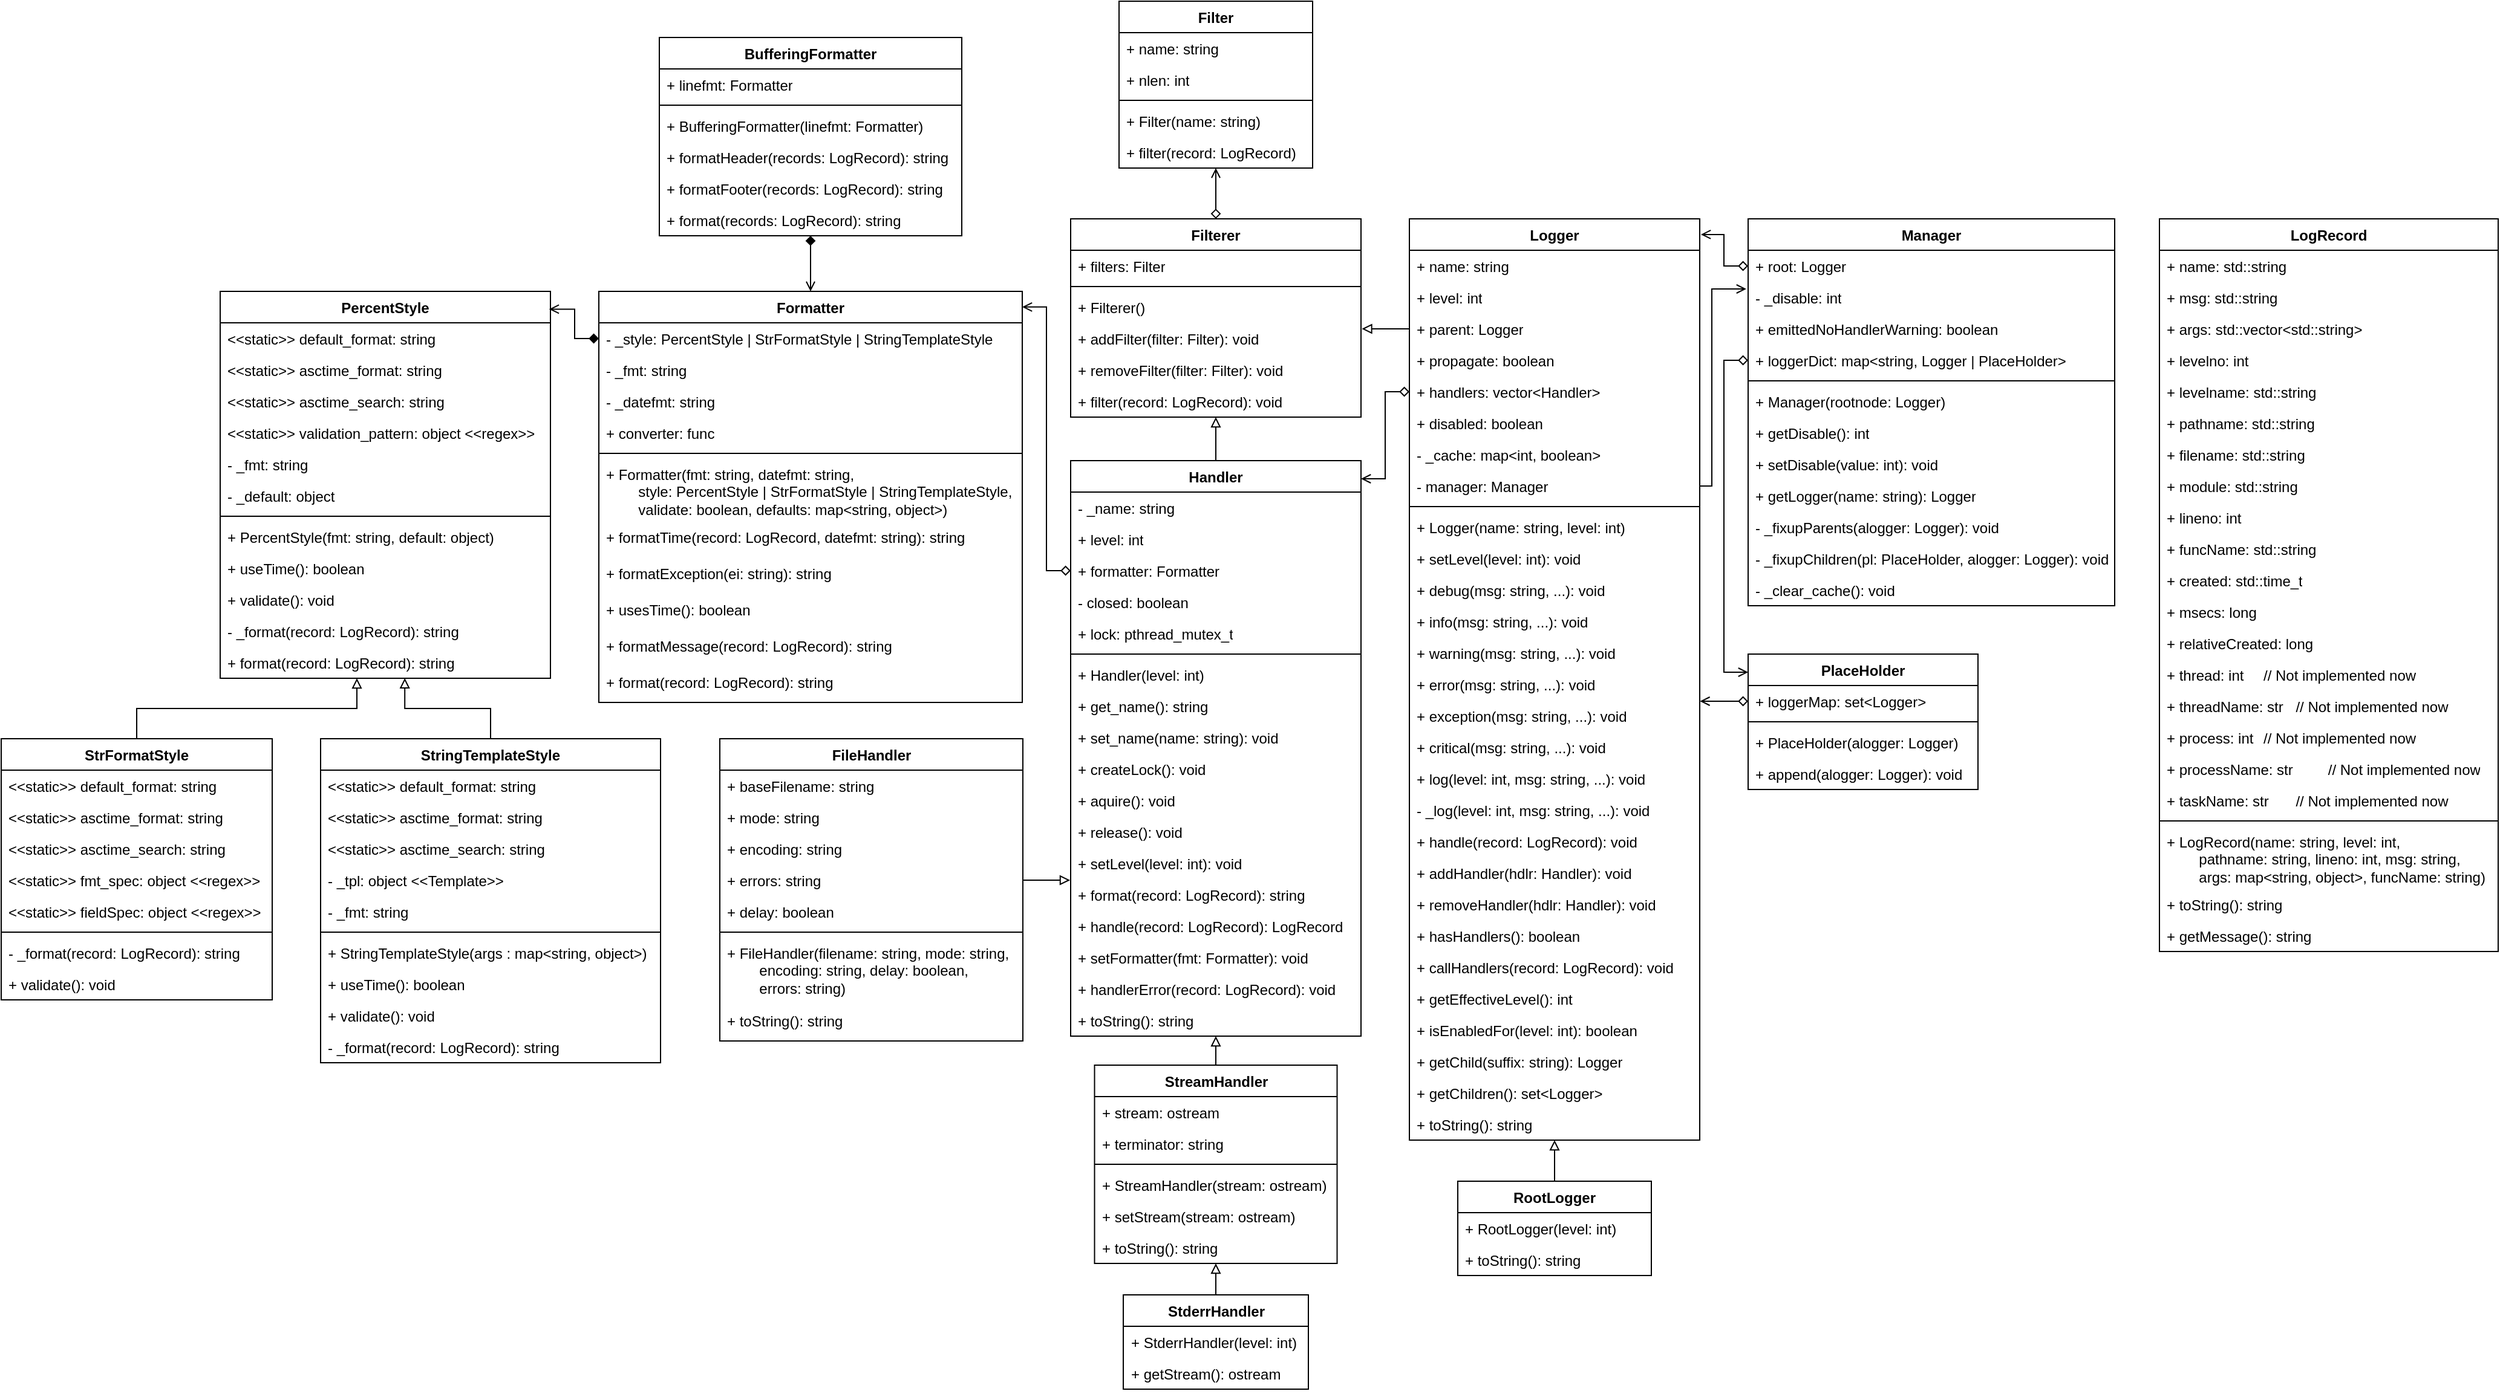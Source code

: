 <mxfile version="28.1.2">
  <diagram id="C5RBs43oDa-KdzZeNtuy" name="Page-1">
    <mxGraphModel dx="1182" dy="692" grid="1" gridSize="10" guides="1" tooltips="1" connect="1" arrows="1" fold="1" page="1" pageScale="1" pageWidth="1654" pageHeight="1169" math="0" shadow="0">
      <root>
        <mxCell id="WIyWlLk6GJQsqaUBKTNV-0" />
        <mxCell id="WIyWlLk6GJQsqaUBKTNV-1" parent="WIyWlLk6GJQsqaUBKTNV-0" />
        <mxCell id="dAfGVIBUxDupekA3qleh-0" value="LogRecord" style="swimlane;fontStyle=1;align=center;verticalAlign=top;childLayout=stackLayout;horizontal=1;startSize=26;horizontalStack=0;resizeParent=1;resizeParentMax=0;resizeLast=0;collapsible=1;marginBottom=0;whiteSpace=wrap;html=1;" vertex="1" parent="WIyWlLk6GJQsqaUBKTNV-1">
          <mxGeometry x="1804" y="190" width="280" height="606" as="geometry">
            <mxRectangle x="80" y="120" width="100" height="30" as="alternateBounds" />
          </mxGeometry>
        </mxCell>
        <mxCell id="dAfGVIBUxDupekA3qleh-1" value="+ name: std::string" style="text;strokeColor=none;fillColor=none;align=left;verticalAlign=top;spacingLeft=4;spacingRight=4;overflow=hidden;rotatable=0;points=[[0,0.5],[1,0.5]];portConstraint=eastwest;whiteSpace=wrap;html=1;" vertex="1" parent="dAfGVIBUxDupekA3qleh-0">
          <mxGeometry y="26" width="280" height="26" as="geometry" />
        </mxCell>
        <mxCell id="dAfGVIBUxDupekA3qleh-4" value="+ msg: std::string" style="text;strokeColor=none;fillColor=none;align=left;verticalAlign=top;spacingLeft=4;spacingRight=4;overflow=hidden;rotatable=0;points=[[0,0.5],[1,0.5]];portConstraint=eastwest;whiteSpace=wrap;html=1;" vertex="1" parent="dAfGVIBUxDupekA3qleh-0">
          <mxGeometry y="52" width="280" height="26" as="geometry" />
        </mxCell>
        <mxCell id="dAfGVIBUxDupekA3qleh-5" value="+ args: std::vector&amp;lt;std::string&amp;gt;" style="text;strokeColor=none;fillColor=none;align=left;verticalAlign=top;spacingLeft=4;spacingRight=4;overflow=hidden;rotatable=0;points=[[0,0.5],[1,0.5]];portConstraint=eastwest;whiteSpace=wrap;html=1;" vertex="1" parent="dAfGVIBUxDupekA3qleh-0">
          <mxGeometry y="78" width="280" height="26" as="geometry" />
        </mxCell>
        <mxCell id="dAfGVIBUxDupekA3qleh-6" value="+ levelno: int" style="text;strokeColor=none;fillColor=none;align=left;verticalAlign=top;spacingLeft=4;spacingRight=4;overflow=hidden;rotatable=0;points=[[0,0.5],[1,0.5]];portConstraint=eastwest;whiteSpace=wrap;html=1;" vertex="1" parent="dAfGVIBUxDupekA3qleh-0">
          <mxGeometry y="104" width="280" height="26" as="geometry" />
        </mxCell>
        <mxCell id="dAfGVIBUxDupekA3qleh-7" value="+ levelname: std::string" style="text;strokeColor=none;fillColor=none;align=left;verticalAlign=top;spacingLeft=4;spacingRight=4;overflow=hidden;rotatable=0;points=[[0,0.5],[1,0.5]];portConstraint=eastwest;whiteSpace=wrap;html=1;" vertex="1" parent="dAfGVIBUxDupekA3qleh-0">
          <mxGeometry y="130" width="280" height="26" as="geometry" />
        </mxCell>
        <mxCell id="dAfGVIBUxDupekA3qleh-8" value="+ pathname: std::string" style="text;strokeColor=none;fillColor=none;align=left;verticalAlign=top;spacingLeft=4;spacingRight=4;overflow=hidden;rotatable=0;points=[[0,0.5],[1,0.5]];portConstraint=eastwest;whiteSpace=wrap;html=1;" vertex="1" parent="dAfGVIBUxDupekA3qleh-0">
          <mxGeometry y="156" width="280" height="26" as="geometry" />
        </mxCell>
        <mxCell id="dAfGVIBUxDupekA3qleh-9" value="+ filename: std::string" style="text;strokeColor=none;fillColor=none;align=left;verticalAlign=top;spacingLeft=4;spacingRight=4;overflow=hidden;rotatable=0;points=[[0,0.5],[1,0.5]];portConstraint=eastwest;whiteSpace=wrap;html=1;" vertex="1" parent="dAfGVIBUxDupekA3qleh-0">
          <mxGeometry y="182" width="280" height="26" as="geometry" />
        </mxCell>
        <mxCell id="dAfGVIBUxDupekA3qleh-10" value="+ module: std::string" style="text;strokeColor=none;fillColor=none;align=left;verticalAlign=top;spacingLeft=4;spacingRight=4;overflow=hidden;rotatable=0;points=[[0,0.5],[1,0.5]];portConstraint=eastwest;whiteSpace=wrap;html=1;" vertex="1" parent="dAfGVIBUxDupekA3qleh-0">
          <mxGeometry y="208" width="280" height="26" as="geometry" />
        </mxCell>
        <mxCell id="dAfGVIBUxDupekA3qleh-12" value="+ lineno: int" style="text;strokeColor=none;fillColor=none;align=left;verticalAlign=top;spacingLeft=4;spacingRight=4;overflow=hidden;rotatable=0;points=[[0,0.5],[1,0.5]];portConstraint=eastwest;whiteSpace=wrap;html=1;" vertex="1" parent="dAfGVIBUxDupekA3qleh-0">
          <mxGeometry y="234" width="280" height="26" as="geometry" />
        </mxCell>
        <mxCell id="dAfGVIBUxDupekA3qleh-13" value="+ funcName: std::string" style="text;strokeColor=none;fillColor=none;align=left;verticalAlign=top;spacingLeft=4;spacingRight=4;overflow=hidden;rotatable=0;points=[[0,0.5],[1,0.5]];portConstraint=eastwest;whiteSpace=wrap;html=1;" vertex="1" parent="dAfGVIBUxDupekA3qleh-0">
          <mxGeometry y="260" width="280" height="26" as="geometry" />
        </mxCell>
        <mxCell id="dAfGVIBUxDupekA3qleh-14" value="+ created: std::time_t" style="text;strokeColor=none;fillColor=none;align=left;verticalAlign=top;spacingLeft=4;spacingRight=4;overflow=hidden;rotatable=0;points=[[0,0.5],[1,0.5]];portConstraint=eastwest;whiteSpace=wrap;html=1;" vertex="1" parent="dAfGVIBUxDupekA3qleh-0">
          <mxGeometry y="286" width="280" height="26" as="geometry" />
        </mxCell>
        <mxCell id="dAfGVIBUxDupekA3qleh-15" value="+ msecs: long" style="text;strokeColor=none;fillColor=none;align=left;verticalAlign=top;spacingLeft=4;spacingRight=4;overflow=hidden;rotatable=0;points=[[0,0.5],[1,0.5]];portConstraint=eastwest;whiteSpace=wrap;html=1;" vertex="1" parent="dAfGVIBUxDupekA3qleh-0">
          <mxGeometry y="312" width="280" height="26" as="geometry" />
        </mxCell>
        <mxCell id="dAfGVIBUxDupekA3qleh-16" value="+ relativeCreated: long" style="text;strokeColor=none;fillColor=none;align=left;verticalAlign=top;spacingLeft=4;spacingRight=4;overflow=hidden;rotatable=0;points=[[0,0.5],[1,0.5]];portConstraint=eastwest;whiteSpace=wrap;html=1;" vertex="1" parent="dAfGVIBUxDupekA3qleh-0">
          <mxGeometry y="338" width="280" height="26" as="geometry" />
        </mxCell>
        <mxCell id="dAfGVIBUxDupekA3qleh-17" value="+ thread: int&lt;span style=&quot;white-space: pre;&quot;&gt;&#x9;&lt;/span&gt;// Not implemented now" style="text;strokeColor=none;fillColor=none;align=left;verticalAlign=top;spacingLeft=4;spacingRight=4;overflow=hidden;rotatable=0;points=[[0,0.5],[1,0.5]];portConstraint=eastwest;whiteSpace=wrap;html=1;" vertex="1" parent="dAfGVIBUxDupekA3qleh-0">
          <mxGeometry y="364" width="280" height="26" as="geometry" />
        </mxCell>
        <mxCell id="dAfGVIBUxDupekA3qleh-18" value="+ threadName: str&lt;span style=&quot;white-space: pre;&quot;&gt;&#x9;&lt;/span&gt;// Not implemented now" style="text;strokeColor=none;fillColor=none;align=left;verticalAlign=top;spacingLeft=4;spacingRight=4;overflow=hidden;rotatable=0;points=[[0,0.5],[1,0.5]];portConstraint=eastwest;whiteSpace=wrap;html=1;" vertex="1" parent="dAfGVIBUxDupekA3qleh-0">
          <mxGeometry y="390" width="280" height="26" as="geometry" />
        </mxCell>
        <mxCell id="dAfGVIBUxDupekA3qleh-19" value="+ process: int&lt;span style=&quot;white-space: pre;&quot;&gt;&#x9;&lt;/span&gt;// Not implemented now" style="text;strokeColor=none;fillColor=none;align=left;verticalAlign=top;spacingLeft=4;spacingRight=4;overflow=hidden;rotatable=0;points=[[0,0.5],[1,0.5]];portConstraint=eastwest;whiteSpace=wrap;html=1;" vertex="1" parent="dAfGVIBUxDupekA3qleh-0">
          <mxGeometry y="416" width="280" height="26" as="geometry" />
        </mxCell>
        <mxCell id="dAfGVIBUxDupekA3qleh-20" value="+ processName: str&lt;span style=&quot;white-space: pre;&quot;&gt;&#x9;&lt;/span&gt;&lt;span style=&quot;white-space: pre;&quot;&gt;&#x9;&lt;/span&gt;// Not implemented now" style="text;strokeColor=none;fillColor=none;align=left;verticalAlign=top;spacingLeft=4;spacingRight=4;overflow=hidden;rotatable=0;points=[[0,0.5],[1,0.5]];portConstraint=eastwest;whiteSpace=wrap;html=1;" vertex="1" parent="dAfGVIBUxDupekA3qleh-0">
          <mxGeometry y="442" width="280" height="26" as="geometry" />
        </mxCell>
        <mxCell id="dAfGVIBUxDupekA3qleh-21" value="+ taskName: str&lt;span style=&quot;white-space: pre;&quot;&gt;&#x9;&lt;/span&gt;// Not implemented now" style="text;strokeColor=none;fillColor=none;align=left;verticalAlign=top;spacingLeft=4;spacingRight=4;overflow=hidden;rotatable=0;points=[[0,0.5],[1,0.5]];portConstraint=eastwest;whiteSpace=wrap;html=1;" vertex="1" parent="dAfGVIBUxDupekA3qleh-0">
          <mxGeometry y="468" width="280" height="26" as="geometry" />
        </mxCell>
        <mxCell id="dAfGVIBUxDupekA3qleh-2" value="" style="line;strokeWidth=1;fillColor=none;align=left;verticalAlign=middle;spacingTop=-1;spacingLeft=3;spacingRight=3;rotatable=0;labelPosition=right;points=[];portConstraint=eastwest;strokeColor=inherit;" vertex="1" parent="dAfGVIBUxDupekA3qleh-0">
          <mxGeometry y="494" width="280" height="8" as="geometry" />
        </mxCell>
        <mxCell id="dAfGVIBUxDupekA3qleh-3" value="+ LogRecord(name: string, level: int, &lt;br&gt;&lt;span style=&quot;white-space: pre;&quot;&gt;&#x9;&lt;/span&gt;pathname: string, lineno: int, msg: string, &lt;br&gt;&lt;span style=&quot;white-space: pre;&quot;&gt;&#x9;&lt;/span&gt;args: map&amp;lt;string, object&amp;gt;, funcName: string)" style="text;strokeColor=none;fillColor=none;align=left;verticalAlign=top;spacingLeft=4;spacingRight=4;overflow=hidden;rotatable=0;points=[[0,0.5],[1,0.5]];portConstraint=eastwest;whiteSpace=wrap;html=1;" vertex="1" parent="dAfGVIBUxDupekA3qleh-0">
          <mxGeometry y="502" width="280" height="52" as="geometry" />
        </mxCell>
        <mxCell id="dAfGVIBUxDupekA3qleh-22" value="+ toString(): string" style="text;strokeColor=none;fillColor=none;align=left;verticalAlign=top;spacingLeft=4;spacingRight=4;overflow=hidden;rotatable=0;points=[[0,0.5],[1,0.5]];portConstraint=eastwest;whiteSpace=wrap;html=1;" vertex="1" parent="dAfGVIBUxDupekA3qleh-0">
          <mxGeometry y="554" width="280" height="26" as="geometry" />
        </mxCell>
        <mxCell id="dAfGVIBUxDupekA3qleh-23" value="+ getMessage(): string" style="text;strokeColor=none;fillColor=none;align=left;verticalAlign=top;spacingLeft=4;spacingRight=4;overflow=hidden;rotatable=0;points=[[0,0.5],[1,0.5]];portConstraint=eastwest;whiteSpace=wrap;html=1;" vertex="1" parent="dAfGVIBUxDupekA3qleh-0">
          <mxGeometry y="580" width="280" height="26" as="geometry" />
        </mxCell>
        <mxCell id="dAfGVIBUxDupekA3qleh-24" value="PercentStyle" style="swimlane;fontStyle=1;align=center;verticalAlign=top;childLayout=stackLayout;horizontal=1;startSize=26;horizontalStack=0;resizeParent=1;resizeParentMax=0;resizeLast=0;collapsible=1;marginBottom=0;whiteSpace=wrap;html=1;" vertex="1" parent="WIyWlLk6GJQsqaUBKTNV-1">
          <mxGeometry x="201" y="250" width="273" height="320" as="geometry">
            <mxRectangle x="359" y="40" width="110" height="30" as="alternateBounds" />
          </mxGeometry>
        </mxCell>
        <mxCell id="dAfGVIBUxDupekA3qleh-25" value="&amp;lt;&amp;lt;static&amp;gt;&amp;gt; default_format: string" style="text;strokeColor=none;fillColor=none;align=left;verticalAlign=top;spacingLeft=4;spacingRight=4;overflow=hidden;rotatable=0;points=[[0,0.5],[1,0.5]];portConstraint=eastwest;whiteSpace=wrap;html=1;" vertex="1" parent="dAfGVIBUxDupekA3qleh-24">
          <mxGeometry y="26" width="273" height="26" as="geometry" />
        </mxCell>
        <mxCell id="dAfGVIBUxDupekA3qleh-28" value="&amp;lt;&amp;lt;static&amp;gt;&amp;gt; asctime_format: string" style="text;strokeColor=none;fillColor=none;align=left;verticalAlign=top;spacingLeft=4;spacingRight=4;overflow=hidden;rotatable=0;points=[[0,0.5],[1,0.5]];portConstraint=eastwest;whiteSpace=wrap;html=1;" vertex="1" parent="dAfGVIBUxDupekA3qleh-24">
          <mxGeometry y="52" width="273" height="26" as="geometry" />
        </mxCell>
        <mxCell id="dAfGVIBUxDupekA3qleh-29" value="&amp;lt;&amp;lt;static&amp;gt;&amp;gt; asctime_search: string" style="text;strokeColor=none;fillColor=none;align=left;verticalAlign=top;spacingLeft=4;spacingRight=4;overflow=hidden;rotatable=0;points=[[0,0.5],[1,0.5]];portConstraint=eastwest;whiteSpace=wrap;html=1;" vertex="1" parent="dAfGVIBUxDupekA3qleh-24">
          <mxGeometry y="78" width="273" height="26" as="geometry" />
        </mxCell>
        <mxCell id="dAfGVIBUxDupekA3qleh-30" value="&amp;lt;&amp;lt;static&amp;gt;&amp;gt; validation_pattern: object &amp;lt;&amp;lt;regex&amp;gt;&amp;gt;" style="text;strokeColor=none;fillColor=none;align=left;verticalAlign=top;spacingLeft=4;spacingRight=4;overflow=hidden;rotatable=0;points=[[0,0.5],[1,0.5]];portConstraint=eastwest;whiteSpace=wrap;html=1;" vertex="1" parent="dAfGVIBUxDupekA3qleh-24">
          <mxGeometry y="104" width="273" height="26" as="geometry" />
        </mxCell>
        <mxCell id="dAfGVIBUxDupekA3qleh-31" value="- _fmt: string" style="text;strokeColor=none;fillColor=none;align=left;verticalAlign=top;spacingLeft=4;spacingRight=4;overflow=hidden;rotatable=0;points=[[0,0.5],[1,0.5]];portConstraint=eastwest;whiteSpace=wrap;html=1;" vertex="1" parent="dAfGVIBUxDupekA3qleh-24">
          <mxGeometry y="130" width="273" height="26" as="geometry" />
        </mxCell>
        <mxCell id="dAfGVIBUxDupekA3qleh-32" value="- _default: object" style="text;strokeColor=none;fillColor=none;align=left;verticalAlign=top;spacingLeft=4;spacingRight=4;overflow=hidden;rotatable=0;points=[[0,0.5],[1,0.5]];portConstraint=eastwest;whiteSpace=wrap;html=1;" vertex="1" parent="dAfGVIBUxDupekA3qleh-24">
          <mxGeometry y="156" width="273" height="26" as="geometry" />
        </mxCell>
        <mxCell id="dAfGVIBUxDupekA3qleh-26" value="" style="line;strokeWidth=1;fillColor=none;align=left;verticalAlign=middle;spacingTop=-1;spacingLeft=3;spacingRight=3;rotatable=0;labelPosition=right;points=[];portConstraint=eastwest;strokeColor=inherit;" vertex="1" parent="dAfGVIBUxDupekA3qleh-24">
          <mxGeometry y="182" width="273" height="8" as="geometry" />
        </mxCell>
        <mxCell id="dAfGVIBUxDupekA3qleh-27" value="+ PercentStyle(fmt: string, default: object)" style="text;strokeColor=none;fillColor=none;align=left;verticalAlign=top;spacingLeft=4;spacingRight=4;overflow=hidden;rotatable=0;points=[[0,0.5],[1,0.5]];portConstraint=eastwest;whiteSpace=wrap;html=1;" vertex="1" parent="dAfGVIBUxDupekA3qleh-24">
          <mxGeometry y="190" width="273" height="26" as="geometry" />
        </mxCell>
        <mxCell id="dAfGVIBUxDupekA3qleh-33" value="+ useTime(): boolean" style="text;strokeColor=none;fillColor=none;align=left;verticalAlign=top;spacingLeft=4;spacingRight=4;overflow=hidden;rotatable=0;points=[[0,0.5],[1,0.5]];portConstraint=eastwest;whiteSpace=wrap;html=1;" vertex="1" parent="dAfGVIBUxDupekA3qleh-24">
          <mxGeometry y="216" width="273" height="26" as="geometry" />
        </mxCell>
        <mxCell id="dAfGVIBUxDupekA3qleh-34" value="+ validate(): void" style="text;strokeColor=none;fillColor=none;align=left;verticalAlign=top;spacingLeft=4;spacingRight=4;overflow=hidden;rotatable=0;points=[[0,0.5],[1,0.5]];portConstraint=eastwest;whiteSpace=wrap;html=1;" vertex="1" parent="dAfGVIBUxDupekA3qleh-24">
          <mxGeometry y="242" width="273" height="26" as="geometry" />
        </mxCell>
        <mxCell id="dAfGVIBUxDupekA3qleh-35" value="- _format(record: LogRecord): string&amp;nbsp;" style="text;strokeColor=none;fillColor=none;align=left;verticalAlign=top;spacingLeft=4;spacingRight=4;overflow=hidden;rotatable=0;points=[[0,0.5],[1,0.5]];portConstraint=eastwest;whiteSpace=wrap;html=1;" vertex="1" parent="dAfGVIBUxDupekA3qleh-24">
          <mxGeometry y="268" width="273" height="26" as="geometry" />
        </mxCell>
        <mxCell id="dAfGVIBUxDupekA3qleh-36" value="+ format(record: LogRecord): string&amp;nbsp;" style="text;strokeColor=none;fillColor=none;align=left;verticalAlign=top;spacingLeft=4;spacingRight=4;overflow=hidden;rotatable=0;points=[[0,0.5],[1,0.5]];portConstraint=eastwest;whiteSpace=wrap;html=1;" vertex="1" parent="dAfGVIBUxDupekA3qleh-24">
          <mxGeometry y="294" width="273" height="26" as="geometry" />
        </mxCell>
        <mxCell id="dAfGVIBUxDupekA3qleh-52" value="" style="edgeStyle=orthogonalEdgeStyle;rounded=0;orthogonalLoop=1;jettySize=auto;html=1;endArrow=block;endFill=0;" edge="1" parent="WIyWlLk6GJQsqaUBKTNV-1" source="dAfGVIBUxDupekA3qleh-37">
          <mxGeometry relative="1" as="geometry">
            <mxPoint x="314" y="570" as="targetPoint" />
            <Array as="points">
              <mxPoint x="132" y="595" />
              <mxPoint x="314" y="595" />
              <mxPoint x="314" y="570" />
            </Array>
          </mxGeometry>
        </mxCell>
        <mxCell id="dAfGVIBUxDupekA3qleh-37" value="StrFormatStyle" style="swimlane;fontStyle=1;align=center;verticalAlign=top;childLayout=stackLayout;horizontal=1;startSize=26;horizontalStack=0;resizeParent=1;resizeParentMax=0;resizeLast=0;collapsible=1;marginBottom=0;whiteSpace=wrap;html=1;" vertex="1" parent="WIyWlLk6GJQsqaUBKTNV-1">
          <mxGeometry x="20" y="620" width="224" height="216" as="geometry" />
        </mxCell>
        <mxCell id="dAfGVIBUxDupekA3qleh-38" value="&amp;lt;&amp;lt;static&amp;gt;&amp;gt; default_format: string" style="text;strokeColor=none;fillColor=none;align=left;verticalAlign=top;spacingLeft=4;spacingRight=4;overflow=hidden;rotatable=0;points=[[0,0.5],[1,0.5]];portConstraint=eastwest;whiteSpace=wrap;html=1;" vertex="1" parent="dAfGVIBUxDupekA3qleh-37">
          <mxGeometry y="26" width="224" height="26" as="geometry" />
        </mxCell>
        <mxCell id="dAfGVIBUxDupekA3qleh-41" value="&amp;lt;&amp;lt;static&amp;gt;&amp;gt; asctime_format: string" style="text;strokeColor=none;fillColor=none;align=left;verticalAlign=top;spacingLeft=4;spacingRight=4;overflow=hidden;rotatable=0;points=[[0,0.5],[1,0.5]];portConstraint=eastwest;whiteSpace=wrap;html=1;" vertex="1" parent="dAfGVIBUxDupekA3qleh-37">
          <mxGeometry y="52" width="224" height="26" as="geometry" />
        </mxCell>
        <mxCell id="dAfGVIBUxDupekA3qleh-42" value="&amp;lt;&amp;lt;static&amp;gt;&amp;gt; asctime_search: string" style="text;strokeColor=none;fillColor=none;align=left;verticalAlign=top;spacingLeft=4;spacingRight=4;overflow=hidden;rotatable=0;points=[[0,0.5],[1,0.5]];portConstraint=eastwest;whiteSpace=wrap;html=1;" vertex="1" parent="dAfGVIBUxDupekA3qleh-37">
          <mxGeometry y="78" width="224" height="26" as="geometry" />
        </mxCell>
        <mxCell id="dAfGVIBUxDupekA3qleh-43" value="&amp;lt;&amp;lt;static&amp;gt;&amp;gt; fmt_spec: object &amp;lt;&amp;lt;regex&amp;gt;&amp;gt;" style="text;strokeColor=none;fillColor=none;align=left;verticalAlign=top;spacingLeft=4;spacingRight=4;overflow=hidden;rotatable=0;points=[[0,0.5],[1,0.5]];portConstraint=eastwest;whiteSpace=wrap;html=1;" vertex="1" parent="dAfGVIBUxDupekA3qleh-37">
          <mxGeometry y="104" width="224" height="26" as="geometry" />
        </mxCell>
        <mxCell id="dAfGVIBUxDupekA3qleh-44" value="&amp;lt;&amp;lt;static&amp;gt;&amp;gt; fieldSpec: object &amp;lt;&amp;lt;regex&amp;gt;&amp;gt;" style="text;strokeColor=none;fillColor=none;align=left;verticalAlign=top;spacingLeft=4;spacingRight=4;overflow=hidden;rotatable=0;points=[[0,0.5],[1,0.5]];portConstraint=eastwest;whiteSpace=wrap;html=1;" vertex="1" parent="dAfGVIBUxDupekA3qleh-37">
          <mxGeometry y="130" width="224" height="26" as="geometry" />
        </mxCell>
        <mxCell id="dAfGVIBUxDupekA3qleh-39" value="" style="line;strokeWidth=1;fillColor=none;align=left;verticalAlign=middle;spacingTop=-1;spacingLeft=3;spacingRight=3;rotatable=0;labelPosition=right;points=[];portConstraint=eastwest;strokeColor=inherit;" vertex="1" parent="dAfGVIBUxDupekA3qleh-37">
          <mxGeometry y="156" width="224" height="8" as="geometry" />
        </mxCell>
        <mxCell id="dAfGVIBUxDupekA3qleh-40" value="- _format(record: LogRecord): string" style="text;strokeColor=none;fillColor=none;align=left;verticalAlign=top;spacingLeft=4;spacingRight=4;overflow=hidden;rotatable=0;points=[[0,0.5],[1,0.5]];portConstraint=eastwest;whiteSpace=wrap;html=1;" vertex="1" parent="dAfGVIBUxDupekA3qleh-37">
          <mxGeometry y="164" width="224" height="26" as="geometry" />
        </mxCell>
        <mxCell id="dAfGVIBUxDupekA3qleh-45" value="+ validate(): void" style="text;strokeColor=none;fillColor=none;align=left;verticalAlign=top;spacingLeft=4;spacingRight=4;overflow=hidden;rotatable=0;points=[[0,0.5],[1,0.5]];portConstraint=eastwest;whiteSpace=wrap;html=1;" vertex="1" parent="dAfGVIBUxDupekA3qleh-37">
          <mxGeometry y="190" width="224" height="26" as="geometry" />
        </mxCell>
        <mxCell id="dAfGVIBUxDupekA3qleh-64" style="edgeStyle=orthogonalEdgeStyle;rounded=0;orthogonalLoop=1;jettySize=auto;html=1;exitX=0.5;exitY=0;exitDx=0;exitDy=0;endArrow=block;endFill=0;entryX=0.559;entryY=0.996;entryDx=0;entryDy=0;entryPerimeter=0;" edge="1" parent="WIyWlLk6GJQsqaUBKTNV-1" source="dAfGVIBUxDupekA3qleh-53" target="dAfGVIBUxDupekA3qleh-36">
          <mxGeometry relative="1" as="geometry">
            <mxPoint x="424" y="570" as="targetPoint" />
            <Array as="points">
              <mxPoint x="424" y="595" />
              <mxPoint x="354" y="595" />
            </Array>
          </mxGeometry>
        </mxCell>
        <mxCell id="dAfGVIBUxDupekA3qleh-53" value="StringTemplateStyle" style="swimlane;fontStyle=1;align=center;verticalAlign=top;childLayout=stackLayout;horizontal=1;startSize=26;horizontalStack=0;resizeParent=1;resizeParentMax=0;resizeLast=0;collapsible=1;marginBottom=0;whiteSpace=wrap;html=1;" vertex="1" parent="WIyWlLk6GJQsqaUBKTNV-1">
          <mxGeometry x="284" y="620" width="281" height="268" as="geometry" />
        </mxCell>
        <mxCell id="dAfGVIBUxDupekA3qleh-54" value="&amp;lt;&amp;lt;static&amp;gt;&amp;gt; default_format: string" style="text;strokeColor=none;fillColor=none;align=left;verticalAlign=top;spacingLeft=4;spacingRight=4;overflow=hidden;rotatable=0;points=[[0,0.5],[1,0.5]];portConstraint=eastwest;whiteSpace=wrap;html=1;" vertex="1" parent="dAfGVIBUxDupekA3qleh-53">
          <mxGeometry y="26" width="281" height="26" as="geometry" />
        </mxCell>
        <mxCell id="dAfGVIBUxDupekA3qleh-57" value="&amp;lt;&amp;lt;static&amp;gt;&amp;gt; asctime_format: string" style="text;strokeColor=none;fillColor=none;align=left;verticalAlign=top;spacingLeft=4;spacingRight=4;overflow=hidden;rotatable=0;points=[[0,0.5],[1,0.5]];portConstraint=eastwest;whiteSpace=wrap;html=1;" vertex="1" parent="dAfGVIBUxDupekA3qleh-53">
          <mxGeometry y="52" width="281" height="26" as="geometry" />
        </mxCell>
        <mxCell id="dAfGVIBUxDupekA3qleh-58" value="&amp;lt;&amp;lt;static&amp;gt;&amp;gt; asctime_search: string" style="text;strokeColor=none;fillColor=none;align=left;verticalAlign=top;spacingLeft=4;spacingRight=4;overflow=hidden;rotatable=0;points=[[0,0.5],[1,0.5]];portConstraint=eastwest;whiteSpace=wrap;html=1;" vertex="1" parent="dAfGVIBUxDupekA3qleh-53">
          <mxGeometry y="78" width="281" height="26" as="geometry" />
        </mxCell>
        <mxCell id="dAfGVIBUxDupekA3qleh-59" value="- _tpl: object &amp;lt;&amp;lt;Template&amp;gt;&amp;gt;" style="text;strokeColor=none;fillColor=none;align=left;verticalAlign=top;spacingLeft=4;spacingRight=4;overflow=hidden;rotatable=0;points=[[0,0.5],[1,0.5]];portConstraint=eastwest;whiteSpace=wrap;html=1;" vertex="1" parent="dAfGVIBUxDupekA3qleh-53">
          <mxGeometry y="104" width="281" height="26" as="geometry" />
        </mxCell>
        <mxCell id="dAfGVIBUxDupekA3qleh-60" value="- _fmt: string" style="text;strokeColor=none;fillColor=none;align=left;verticalAlign=top;spacingLeft=4;spacingRight=4;overflow=hidden;rotatable=0;points=[[0,0.5],[1,0.5]];portConstraint=eastwest;whiteSpace=wrap;html=1;" vertex="1" parent="dAfGVIBUxDupekA3qleh-53">
          <mxGeometry y="130" width="281" height="26" as="geometry" />
        </mxCell>
        <mxCell id="dAfGVIBUxDupekA3qleh-55" value="" style="line;strokeWidth=1;fillColor=none;align=left;verticalAlign=middle;spacingTop=-1;spacingLeft=3;spacingRight=3;rotatable=0;labelPosition=right;points=[];portConstraint=eastwest;strokeColor=inherit;" vertex="1" parent="dAfGVIBUxDupekA3qleh-53">
          <mxGeometry y="156" width="281" height="8" as="geometry" />
        </mxCell>
        <mxCell id="dAfGVIBUxDupekA3qleh-56" value="+ StringTemplateStyle(args : map&amp;lt;string, object&amp;gt;)" style="text;strokeColor=none;fillColor=none;align=left;verticalAlign=top;spacingLeft=4;spacingRight=4;overflow=hidden;rotatable=0;points=[[0,0.5],[1,0.5]];portConstraint=eastwest;whiteSpace=wrap;html=1;" vertex="1" parent="dAfGVIBUxDupekA3qleh-53">
          <mxGeometry y="164" width="281" height="26" as="geometry" />
        </mxCell>
        <mxCell id="dAfGVIBUxDupekA3qleh-61" value="+ useTime(): boolean" style="text;strokeColor=none;fillColor=none;align=left;verticalAlign=top;spacingLeft=4;spacingRight=4;overflow=hidden;rotatable=0;points=[[0,0.5],[1,0.5]];portConstraint=eastwest;whiteSpace=wrap;html=1;" vertex="1" parent="dAfGVIBUxDupekA3qleh-53">
          <mxGeometry y="190" width="281" height="26" as="geometry" />
        </mxCell>
        <mxCell id="dAfGVIBUxDupekA3qleh-62" value="+ validate(): void" style="text;strokeColor=none;fillColor=none;align=left;verticalAlign=top;spacingLeft=4;spacingRight=4;overflow=hidden;rotatable=0;points=[[0,0.5],[1,0.5]];portConstraint=eastwest;whiteSpace=wrap;html=1;" vertex="1" parent="dAfGVIBUxDupekA3qleh-53">
          <mxGeometry y="216" width="281" height="26" as="geometry" />
        </mxCell>
        <mxCell id="dAfGVIBUxDupekA3qleh-63" value="- _format(record: LogRecord): string" style="text;strokeColor=none;fillColor=none;align=left;verticalAlign=top;spacingLeft=4;spacingRight=4;overflow=hidden;rotatable=0;points=[[0,0.5],[1,0.5]];portConstraint=eastwest;whiteSpace=wrap;html=1;" vertex="1" parent="dAfGVIBUxDupekA3qleh-53">
          <mxGeometry y="242" width="281" height="26" as="geometry" />
        </mxCell>
        <mxCell id="dAfGVIBUxDupekA3qleh-246" style="edgeStyle=orthogonalEdgeStyle;rounded=0;orthogonalLoop=1;jettySize=auto;html=1;exitX=0.5;exitY=0;exitDx=0;exitDy=0;entryX=0.5;entryY=1;entryDx=0;entryDy=0;endArrow=diamond;endFill=1;startArrow=open;startFill=0;" edge="1" parent="WIyWlLk6GJQsqaUBKTNV-1" source="dAfGVIBUxDupekA3qleh-77" target="dAfGVIBUxDupekA3qleh-89">
          <mxGeometry relative="1" as="geometry" />
        </mxCell>
        <mxCell id="dAfGVIBUxDupekA3qleh-77" value="Formatter" style="swimlane;fontStyle=1;align=center;verticalAlign=top;childLayout=stackLayout;horizontal=1;startSize=26;horizontalStack=0;resizeParent=1;resizeParentMax=0;resizeLast=0;collapsible=1;marginBottom=0;whiteSpace=wrap;html=1;" vertex="1" parent="WIyWlLk6GJQsqaUBKTNV-1">
          <mxGeometry x="514" y="250" width="350" height="340" as="geometry" />
        </mxCell>
        <mxCell id="dAfGVIBUxDupekA3qleh-78" value="- _style: PercentStyle | StrFormatStyle | StringTemplateStyle" style="text;strokeColor=none;fillColor=none;align=left;verticalAlign=top;spacingLeft=4;spacingRight=4;overflow=hidden;rotatable=0;points=[[0,0.5],[1,0.5]];portConstraint=eastwest;whiteSpace=wrap;html=1;" vertex="1" parent="dAfGVIBUxDupekA3qleh-77">
          <mxGeometry y="26" width="350" height="26" as="geometry" />
        </mxCell>
        <mxCell id="dAfGVIBUxDupekA3qleh-81" value="- _fmt: string" style="text;strokeColor=none;fillColor=none;align=left;verticalAlign=top;spacingLeft=4;spacingRight=4;overflow=hidden;rotatable=0;points=[[0,0.5],[1,0.5]];portConstraint=eastwest;whiteSpace=wrap;html=1;" vertex="1" parent="dAfGVIBUxDupekA3qleh-77">
          <mxGeometry y="52" width="350" height="26" as="geometry" />
        </mxCell>
        <mxCell id="dAfGVIBUxDupekA3qleh-82" value="- _datefmt: string" style="text;strokeColor=none;fillColor=none;align=left;verticalAlign=top;spacingLeft=4;spacingRight=4;overflow=hidden;rotatable=0;points=[[0,0.5],[1,0.5]];portConstraint=eastwest;whiteSpace=wrap;html=1;" vertex="1" parent="dAfGVIBUxDupekA3qleh-77">
          <mxGeometry y="78" width="350" height="26" as="geometry" />
        </mxCell>
        <mxCell id="dAfGVIBUxDupekA3qleh-83" value="+ converter: func" style="text;strokeColor=none;fillColor=none;align=left;verticalAlign=top;spacingLeft=4;spacingRight=4;overflow=hidden;rotatable=0;points=[[0,0.5],[1,0.5]];portConstraint=eastwest;whiteSpace=wrap;html=1;" vertex="1" parent="dAfGVIBUxDupekA3qleh-77">
          <mxGeometry y="104" width="350" height="26" as="geometry" />
        </mxCell>
        <mxCell id="dAfGVIBUxDupekA3qleh-79" value="" style="line;strokeWidth=1;fillColor=none;align=left;verticalAlign=middle;spacingTop=-1;spacingLeft=3;spacingRight=3;rotatable=0;labelPosition=right;points=[];portConstraint=eastwest;strokeColor=inherit;" vertex="1" parent="dAfGVIBUxDupekA3qleh-77">
          <mxGeometry y="130" width="350" height="8" as="geometry" />
        </mxCell>
        <mxCell id="dAfGVIBUxDupekA3qleh-80" value="+ Formatter(fmt: string, datefmt: string,&lt;br&gt;&lt;span style=&quot;white-space: pre;&quot;&gt;&#x9;&lt;/span&gt;style: PercentStyle | StrFormatStyle | StringTemplateStyle,&lt;br&gt;&lt;span style=&quot;white-space: pre;&quot;&gt;&#x9;&lt;/span&gt;validate: boolean, defaults: map&amp;lt;string, object&amp;gt;)" style="text;strokeColor=none;fillColor=none;align=left;verticalAlign=top;spacingLeft=4;spacingRight=4;overflow=hidden;rotatable=0;points=[[0,0.5],[1,0.5]];portConstraint=eastwest;whiteSpace=wrap;html=1;" vertex="1" parent="dAfGVIBUxDupekA3qleh-77">
          <mxGeometry y="138" width="350" height="52" as="geometry" />
        </mxCell>
        <mxCell id="dAfGVIBUxDupekA3qleh-84" value="+ formatTime(record: LogRecord, datefmt: string): string" style="text;strokeColor=none;fillColor=none;align=left;verticalAlign=top;spacingLeft=4;spacingRight=4;overflow=hidden;rotatable=0;points=[[0,0.5],[1,0.5]];portConstraint=eastwest;whiteSpace=wrap;html=1;" vertex="1" parent="dAfGVIBUxDupekA3qleh-77">
          <mxGeometry y="190" width="350" height="30" as="geometry" />
        </mxCell>
        <mxCell id="dAfGVIBUxDupekA3qleh-85" value="+ formatException(ei: string): string" style="text;strokeColor=none;fillColor=none;align=left;verticalAlign=top;spacingLeft=4;spacingRight=4;overflow=hidden;rotatable=0;points=[[0,0.5],[1,0.5]];portConstraint=eastwest;whiteSpace=wrap;html=1;" vertex="1" parent="dAfGVIBUxDupekA3qleh-77">
          <mxGeometry y="220" width="350" height="30" as="geometry" />
        </mxCell>
        <mxCell id="dAfGVIBUxDupekA3qleh-86" value="+ usesTime(): boolean" style="text;strokeColor=none;fillColor=none;align=left;verticalAlign=top;spacingLeft=4;spacingRight=4;overflow=hidden;rotatable=0;points=[[0,0.5],[1,0.5]];portConstraint=eastwest;whiteSpace=wrap;html=1;" vertex="1" parent="dAfGVIBUxDupekA3qleh-77">
          <mxGeometry y="250" width="350" height="30" as="geometry" />
        </mxCell>
        <mxCell id="dAfGVIBUxDupekA3qleh-87" value="+ formatMessage(record: LogRecord): string" style="text;strokeColor=none;fillColor=none;align=left;verticalAlign=top;spacingLeft=4;spacingRight=4;overflow=hidden;rotatable=0;points=[[0,0.5],[1,0.5]];portConstraint=eastwest;whiteSpace=wrap;html=1;" vertex="1" parent="dAfGVIBUxDupekA3qleh-77">
          <mxGeometry y="280" width="350" height="30" as="geometry" />
        </mxCell>
        <mxCell id="dAfGVIBUxDupekA3qleh-88" value="+ format(record: LogRecord): string" style="text;strokeColor=none;fillColor=none;align=left;verticalAlign=top;spacingLeft=4;spacingRight=4;overflow=hidden;rotatable=0;points=[[0,0.5],[1,0.5]];portConstraint=eastwest;whiteSpace=wrap;html=1;" vertex="1" parent="dAfGVIBUxDupekA3qleh-77">
          <mxGeometry y="310" width="350" height="30" as="geometry" />
        </mxCell>
        <mxCell id="dAfGVIBUxDupekA3qleh-89" value="BufferingFormatter" style="swimlane;fontStyle=1;align=center;verticalAlign=top;childLayout=stackLayout;horizontal=1;startSize=26;horizontalStack=0;resizeParent=1;resizeParentMax=0;resizeLast=0;collapsible=1;marginBottom=0;whiteSpace=wrap;html=1;" vertex="1" parent="WIyWlLk6GJQsqaUBKTNV-1">
          <mxGeometry x="564" y="40" width="250" height="164" as="geometry" />
        </mxCell>
        <mxCell id="dAfGVIBUxDupekA3qleh-90" value="+ linefmt: Formatter" style="text;strokeColor=none;fillColor=none;align=left;verticalAlign=top;spacingLeft=4;spacingRight=4;overflow=hidden;rotatable=0;points=[[0,0.5],[1,0.5]];portConstraint=eastwest;whiteSpace=wrap;html=1;" vertex="1" parent="dAfGVIBUxDupekA3qleh-89">
          <mxGeometry y="26" width="250" height="26" as="geometry" />
        </mxCell>
        <mxCell id="dAfGVIBUxDupekA3qleh-91" value="" style="line;strokeWidth=1;fillColor=none;align=left;verticalAlign=middle;spacingTop=-1;spacingLeft=3;spacingRight=3;rotatable=0;labelPosition=right;points=[];portConstraint=eastwest;strokeColor=inherit;" vertex="1" parent="dAfGVIBUxDupekA3qleh-89">
          <mxGeometry y="52" width="250" height="8" as="geometry" />
        </mxCell>
        <mxCell id="dAfGVIBUxDupekA3qleh-92" value="+ BufferingFormatter(linefmt: Formatter)" style="text;strokeColor=none;fillColor=none;align=left;verticalAlign=top;spacingLeft=4;spacingRight=4;overflow=hidden;rotatable=0;points=[[0,0.5],[1,0.5]];portConstraint=eastwest;whiteSpace=wrap;html=1;" vertex="1" parent="dAfGVIBUxDupekA3qleh-89">
          <mxGeometry y="60" width="250" height="26" as="geometry" />
        </mxCell>
        <mxCell id="dAfGVIBUxDupekA3qleh-93" value="+ formatHeader(records: LogRecord): string" style="text;strokeColor=none;fillColor=none;align=left;verticalAlign=top;spacingLeft=4;spacingRight=4;overflow=hidden;rotatable=0;points=[[0,0.5],[1,0.5]];portConstraint=eastwest;whiteSpace=wrap;html=1;" vertex="1" parent="dAfGVIBUxDupekA3qleh-89">
          <mxGeometry y="86" width="250" height="26" as="geometry" />
        </mxCell>
        <mxCell id="dAfGVIBUxDupekA3qleh-94" value="+ formatFooter(records: LogRecord): string" style="text;strokeColor=none;fillColor=none;align=left;verticalAlign=top;spacingLeft=4;spacingRight=4;overflow=hidden;rotatable=0;points=[[0,0.5],[1,0.5]];portConstraint=eastwest;whiteSpace=wrap;html=1;" vertex="1" parent="dAfGVIBUxDupekA3qleh-89">
          <mxGeometry y="112" width="250" height="26" as="geometry" />
        </mxCell>
        <mxCell id="dAfGVIBUxDupekA3qleh-95" value="+ format(records: LogRecord): string" style="text;strokeColor=none;fillColor=none;align=left;verticalAlign=top;spacingLeft=4;spacingRight=4;overflow=hidden;rotatable=0;points=[[0,0.5],[1,0.5]];portConstraint=eastwest;whiteSpace=wrap;html=1;" vertex="1" parent="dAfGVIBUxDupekA3qleh-89">
          <mxGeometry y="138" width="250" height="26" as="geometry" />
        </mxCell>
        <mxCell id="dAfGVIBUxDupekA3qleh-96" value="Filter" style="swimlane;fontStyle=1;align=center;verticalAlign=top;childLayout=stackLayout;horizontal=1;startSize=26;horizontalStack=0;resizeParent=1;resizeParentMax=0;resizeLast=0;collapsible=1;marginBottom=0;whiteSpace=wrap;html=1;" vertex="1" parent="WIyWlLk6GJQsqaUBKTNV-1">
          <mxGeometry x="944" y="10" width="160" height="138" as="geometry" />
        </mxCell>
        <mxCell id="dAfGVIBUxDupekA3qleh-97" value="+ name: string" style="text;strokeColor=none;fillColor=none;align=left;verticalAlign=top;spacingLeft=4;spacingRight=4;overflow=hidden;rotatable=0;points=[[0,0.5],[1,0.5]];portConstraint=eastwest;whiteSpace=wrap;html=1;" vertex="1" parent="dAfGVIBUxDupekA3qleh-96">
          <mxGeometry y="26" width="160" height="26" as="geometry" />
        </mxCell>
        <mxCell id="dAfGVIBUxDupekA3qleh-100" value="+ nlen: int" style="text;strokeColor=none;fillColor=none;align=left;verticalAlign=top;spacingLeft=4;spacingRight=4;overflow=hidden;rotatable=0;points=[[0,0.5],[1,0.5]];portConstraint=eastwest;whiteSpace=wrap;html=1;" vertex="1" parent="dAfGVIBUxDupekA3qleh-96">
          <mxGeometry y="52" width="160" height="26" as="geometry" />
        </mxCell>
        <mxCell id="dAfGVIBUxDupekA3qleh-98" value="" style="line;strokeWidth=1;fillColor=none;align=left;verticalAlign=middle;spacingTop=-1;spacingLeft=3;spacingRight=3;rotatable=0;labelPosition=right;points=[];portConstraint=eastwest;strokeColor=inherit;" vertex="1" parent="dAfGVIBUxDupekA3qleh-96">
          <mxGeometry y="78" width="160" height="8" as="geometry" />
        </mxCell>
        <mxCell id="dAfGVIBUxDupekA3qleh-99" value="+ Filter(name: string)" style="text;strokeColor=none;fillColor=none;align=left;verticalAlign=top;spacingLeft=4;spacingRight=4;overflow=hidden;rotatable=0;points=[[0,0.5],[1,0.5]];portConstraint=eastwest;whiteSpace=wrap;html=1;" vertex="1" parent="dAfGVIBUxDupekA3qleh-96">
          <mxGeometry y="86" width="160" height="26" as="geometry" />
        </mxCell>
        <mxCell id="dAfGVIBUxDupekA3qleh-101" value="+ filter(record: LogRecord)" style="text;strokeColor=none;fillColor=none;align=left;verticalAlign=top;spacingLeft=4;spacingRight=4;overflow=hidden;rotatable=0;points=[[0,0.5],[1,0.5]];portConstraint=eastwest;whiteSpace=wrap;html=1;" vertex="1" parent="dAfGVIBUxDupekA3qleh-96">
          <mxGeometry y="112" width="160" height="26" as="geometry" />
        </mxCell>
        <mxCell id="dAfGVIBUxDupekA3qleh-245" style="edgeStyle=orthogonalEdgeStyle;rounded=0;orthogonalLoop=1;jettySize=auto;html=1;exitX=0.5;exitY=0;exitDx=0;exitDy=0;entryX=0.5;entryY=1;entryDx=0;entryDy=0;startArrow=diamond;startFill=0;endArrow=open;endFill=0;" edge="1" parent="WIyWlLk6GJQsqaUBKTNV-1" source="dAfGVIBUxDupekA3qleh-102" target="dAfGVIBUxDupekA3qleh-96">
          <mxGeometry relative="1" as="geometry" />
        </mxCell>
        <mxCell id="dAfGVIBUxDupekA3qleh-102" value="Filterer" style="swimlane;fontStyle=1;align=center;verticalAlign=top;childLayout=stackLayout;horizontal=1;startSize=26;horizontalStack=0;resizeParent=1;resizeParentMax=0;resizeLast=0;collapsible=1;marginBottom=0;whiteSpace=wrap;html=1;" vertex="1" parent="WIyWlLk6GJQsqaUBKTNV-1">
          <mxGeometry x="904" y="190" width="240" height="164" as="geometry" />
        </mxCell>
        <mxCell id="dAfGVIBUxDupekA3qleh-103" value="+ filters: Filter" style="text;strokeColor=none;fillColor=none;align=left;verticalAlign=top;spacingLeft=4;spacingRight=4;overflow=hidden;rotatable=0;points=[[0,0.5],[1,0.5]];portConstraint=eastwest;whiteSpace=wrap;html=1;" vertex="1" parent="dAfGVIBUxDupekA3qleh-102">
          <mxGeometry y="26" width="240" height="26" as="geometry" />
        </mxCell>
        <mxCell id="dAfGVIBUxDupekA3qleh-104" value="" style="line;strokeWidth=1;fillColor=none;align=left;verticalAlign=middle;spacingTop=-1;spacingLeft=3;spacingRight=3;rotatable=0;labelPosition=right;points=[];portConstraint=eastwest;strokeColor=inherit;" vertex="1" parent="dAfGVIBUxDupekA3qleh-102">
          <mxGeometry y="52" width="240" height="8" as="geometry" />
        </mxCell>
        <mxCell id="dAfGVIBUxDupekA3qleh-105" value="+ Filterer()" style="text;strokeColor=none;fillColor=none;align=left;verticalAlign=top;spacingLeft=4;spacingRight=4;overflow=hidden;rotatable=0;points=[[0,0.5],[1,0.5]];portConstraint=eastwest;whiteSpace=wrap;html=1;" vertex="1" parent="dAfGVIBUxDupekA3qleh-102">
          <mxGeometry y="60" width="240" height="26" as="geometry" />
        </mxCell>
        <mxCell id="dAfGVIBUxDupekA3qleh-106" value="+ addFilter(filter: Filter): void" style="text;strokeColor=none;fillColor=none;align=left;verticalAlign=top;spacingLeft=4;spacingRight=4;overflow=hidden;rotatable=0;points=[[0,0.5],[1,0.5]];portConstraint=eastwest;whiteSpace=wrap;html=1;" vertex="1" parent="dAfGVIBUxDupekA3qleh-102">
          <mxGeometry y="86" width="240" height="26" as="geometry" />
        </mxCell>
        <mxCell id="dAfGVIBUxDupekA3qleh-107" value="+ removeFilter(filter: Filter): void" style="text;strokeColor=none;fillColor=none;align=left;verticalAlign=top;spacingLeft=4;spacingRight=4;overflow=hidden;rotatable=0;points=[[0,0.5],[1,0.5]];portConstraint=eastwest;whiteSpace=wrap;html=1;" vertex="1" parent="dAfGVIBUxDupekA3qleh-102">
          <mxGeometry y="112" width="240" height="26" as="geometry" />
        </mxCell>
        <mxCell id="dAfGVIBUxDupekA3qleh-108" value="+ filter(record: LogRecord): void" style="text;strokeColor=none;fillColor=none;align=left;verticalAlign=top;spacingLeft=4;spacingRight=4;overflow=hidden;rotatable=0;points=[[0,0.5],[1,0.5]];portConstraint=eastwest;whiteSpace=wrap;html=1;" vertex="1" parent="dAfGVIBUxDupekA3qleh-102">
          <mxGeometry y="138" width="240" height="26" as="geometry" />
        </mxCell>
        <mxCell id="dAfGVIBUxDupekA3qleh-128" style="edgeStyle=orthogonalEdgeStyle;rounded=0;orthogonalLoop=1;jettySize=auto;html=1;exitX=0.5;exitY=0;exitDx=0;exitDy=0;entryX=0.5;entryY=1;entryDx=0;entryDy=0;endArrow=block;endFill=0;" edge="1" parent="WIyWlLk6GJQsqaUBKTNV-1" source="dAfGVIBUxDupekA3qleh-109" target="dAfGVIBUxDupekA3qleh-102">
          <mxGeometry relative="1" as="geometry" />
        </mxCell>
        <mxCell id="dAfGVIBUxDupekA3qleh-109" value="Handler" style="swimlane;fontStyle=1;align=center;verticalAlign=top;childLayout=stackLayout;horizontal=1;startSize=26;horizontalStack=0;resizeParent=1;resizeParentMax=0;resizeLast=0;collapsible=1;marginBottom=0;whiteSpace=wrap;html=1;" vertex="1" parent="WIyWlLk6GJQsqaUBKTNV-1">
          <mxGeometry x="904" y="390" width="240" height="476" as="geometry" />
        </mxCell>
        <mxCell id="dAfGVIBUxDupekA3qleh-110" value="- _name: string" style="text;strokeColor=none;fillColor=none;align=left;verticalAlign=top;spacingLeft=4;spacingRight=4;overflow=hidden;rotatable=0;points=[[0,0.5],[1,0.5]];portConstraint=eastwest;whiteSpace=wrap;html=1;" vertex="1" parent="dAfGVIBUxDupekA3qleh-109">
          <mxGeometry y="26" width="240" height="26" as="geometry" />
        </mxCell>
        <mxCell id="dAfGVIBUxDupekA3qleh-113" value="+ level: int" style="text;strokeColor=none;fillColor=none;align=left;verticalAlign=top;spacingLeft=4;spacingRight=4;overflow=hidden;rotatable=0;points=[[0,0.5],[1,0.5]];portConstraint=eastwest;whiteSpace=wrap;html=1;" vertex="1" parent="dAfGVIBUxDupekA3qleh-109">
          <mxGeometry y="52" width="240" height="26" as="geometry" />
        </mxCell>
        <mxCell id="dAfGVIBUxDupekA3qleh-114" value="+ formatter: Formatter" style="text;strokeColor=none;fillColor=none;align=left;verticalAlign=top;spacingLeft=4;spacingRight=4;overflow=hidden;rotatable=0;points=[[0,0.5],[1,0.5]];portConstraint=eastwest;whiteSpace=wrap;html=1;" vertex="1" parent="dAfGVIBUxDupekA3qleh-109">
          <mxGeometry y="78" width="240" height="26" as="geometry" />
        </mxCell>
        <mxCell id="dAfGVIBUxDupekA3qleh-115" value="- closed: boolean" style="text;strokeColor=none;fillColor=none;align=left;verticalAlign=top;spacingLeft=4;spacingRight=4;overflow=hidden;rotatable=0;points=[[0,0.5],[1,0.5]];portConstraint=eastwest;whiteSpace=wrap;html=1;" vertex="1" parent="dAfGVIBUxDupekA3qleh-109">
          <mxGeometry y="104" width="240" height="26" as="geometry" />
        </mxCell>
        <mxCell id="dAfGVIBUxDupekA3qleh-116" value="+ lock: pthread_mutex_t" style="text;strokeColor=none;fillColor=none;align=left;verticalAlign=top;spacingLeft=4;spacingRight=4;overflow=hidden;rotatable=0;points=[[0,0.5],[1,0.5]];portConstraint=eastwest;whiteSpace=wrap;html=1;" vertex="1" parent="dAfGVIBUxDupekA3qleh-109">
          <mxGeometry y="130" width="240" height="26" as="geometry" />
        </mxCell>
        <mxCell id="dAfGVIBUxDupekA3qleh-111" value="" style="line;strokeWidth=1;fillColor=none;align=left;verticalAlign=middle;spacingTop=-1;spacingLeft=3;spacingRight=3;rotatable=0;labelPosition=right;points=[];portConstraint=eastwest;strokeColor=inherit;" vertex="1" parent="dAfGVIBUxDupekA3qleh-109">
          <mxGeometry y="156" width="240" height="8" as="geometry" />
        </mxCell>
        <mxCell id="dAfGVIBUxDupekA3qleh-112" value="+ Handler(level: int)" style="text;strokeColor=none;fillColor=none;align=left;verticalAlign=top;spacingLeft=4;spacingRight=4;overflow=hidden;rotatable=0;points=[[0,0.5],[1,0.5]];portConstraint=eastwest;whiteSpace=wrap;html=1;" vertex="1" parent="dAfGVIBUxDupekA3qleh-109">
          <mxGeometry y="164" width="240" height="26" as="geometry" />
        </mxCell>
        <mxCell id="dAfGVIBUxDupekA3qleh-117" value="+ get_name(): string" style="text;strokeColor=none;fillColor=none;align=left;verticalAlign=top;spacingLeft=4;spacingRight=4;overflow=hidden;rotatable=0;points=[[0,0.5],[1,0.5]];portConstraint=eastwest;whiteSpace=wrap;html=1;" vertex="1" parent="dAfGVIBUxDupekA3qleh-109">
          <mxGeometry y="190" width="240" height="26" as="geometry" />
        </mxCell>
        <mxCell id="dAfGVIBUxDupekA3qleh-118" value="+ set_name(name: string): void" style="text;strokeColor=none;fillColor=none;align=left;verticalAlign=top;spacingLeft=4;spacingRight=4;overflow=hidden;rotatable=0;points=[[0,0.5],[1,0.5]];portConstraint=eastwest;whiteSpace=wrap;html=1;" vertex="1" parent="dAfGVIBUxDupekA3qleh-109">
          <mxGeometry y="216" width="240" height="26" as="geometry" />
        </mxCell>
        <mxCell id="dAfGVIBUxDupekA3qleh-119" value="+ createLock(): void" style="text;strokeColor=none;fillColor=none;align=left;verticalAlign=top;spacingLeft=4;spacingRight=4;overflow=hidden;rotatable=0;points=[[0,0.5],[1,0.5]];portConstraint=eastwest;whiteSpace=wrap;html=1;" vertex="1" parent="dAfGVIBUxDupekA3qleh-109">
          <mxGeometry y="242" width="240" height="26" as="geometry" />
        </mxCell>
        <mxCell id="dAfGVIBUxDupekA3qleh-120" value="+ aquire(): void" style="text;strokeColor=none;fillColor=none;align=left;verticalAlign=top;spacingLeft=4;spacingRight=4;overflow=hidden;rotatable=0;points=[[0,0.5],[1,0.5]];portConstraint=eastwest;whiteSpace=wrap;html=1;" vertex="1" parent="dAfGVIBUxDupekA3qleh-109">
          <mxGeometry y="268" width="240" height="26" as="geometry" />
        </mxCell>
        <mxCell id="dAfGVIBUxDupekA3qleh-121" value="+ release(): void" style="text;strokeColor=none;fillColor=none;align=left;verticalAlign=top;spacingLeft=4;spacingRight=4;overflow=hidden;rotatable=0;points=[[0,0.5],[1,0.5]];portConstraint=eastwest;whiteSpace=wrap;html=1;" vertex="1" parent="dAfGVIBUxDupekA3qleh-109">
          <mxGeometry y="294" width="240" height="26" as="geometry" />
        </mxCell>
        <mxCell id="dAfGVIBUxDupekA3qleh-122" value="+ setLevel(level: int): void" style="text;strokeColor=none;fillColor=none;align=left;verticalAlign=top;spacingLeft=4;spacingRight=4;overflow=hidden;rotatable=0;points=[[0,0.5],[1,0.5]];portConstraint=eastwest;whiteSpace=wrap;html=1;" vertex="1" parent="dAfGVIBUxDupekA3qleh-109">
          <mxGeometry y="320" width="240" height="26" as="geometry" />
        </mxCell>
        <mxCell id="dAfGVIBUxDupekA3qleh-123" value="+ format(record: LogRecord): string" style="text;strokeColor=none;fillColor=none;align=left;verticalAlign=top;spacingLeft=4;spacingRight=4;overflow=hidden;rotatable=0;points=[[0,0.5],[1,0.5]];portConstraint=eastwest;whiteSpace=wrap;html=1;" vertex="1" parent="dAfGVIBUxDupekA3qleh-109">
          <mxGeometry y="346" width="240" height="26" as="geometry" />
        </mxCell>
        <mxCell id="dAfGVIBUxDupekA3qleh-124" value="+ handle(record: LogRecord): LogRecord" style="text;strokeColor=none;fillColor=none;align=left;verticalAlign=top;spacingLeft=4;spacingRight=4;overflow=hidden;rotatable=0;points=[[0,0.5],[1,0.5]];portConstraint=eastwest;whiteSpace=wrap;html=1;" vertex="1" parent="dAfGVIBUxDupekA3qleh-109">
          <mxGeometry y="372" width="240" height="26" as="geometry" />
        </mxCell>
        <mxCell id="dAfGVIBUxDupekA3qleh-125" value="+ setFormatter(fmt: Formatter): void" style="text;strokeColor=none;fillColor=none;align=left;verticalAlign=top;spacingLeft=4;spacingRight=4;overflow=hidden;rotatable=0;points=[[0,0.5],[1,0.5]];portConstraint=eastwest;whiteSpace=wrap;html=1;" vertex="1" parent="dAfGVIBUxDupekA3qleh-109">
          <mxGeometry y="398" width="240" height="26" as="geometry" />
        </mxCell>
        <mxCell id="dAfGVIBUxDupekA3qleh-127" value="+ handlerError(record: LogRecord): void" style="text;strokeColor=none;fillColor=none;align=left;verticalAlign=top;spacingLeft=4;spacingRight=4;overflow=hidden;rotatable=0;points=[[0,0.5],[1,0.5]];portConstraint=eastwest;whiteSpace=wrap;html=1;" vertex="1" parent="dAfGVIBUxDupekA3qleh-109">
          <mxGeometry y="424" width="240" height="26" as="geometry" />
        </mxCell>
        <mxCell id="dAfGVIBUxDupekA3qleh-126" value="+ toString(): string" style="text;strokeColor=none;fillColor=none;align=left;verticalAlign=top;spacingLeft=4;spacingRight=4;overflow=hidden;rotatable=0;points=[[0,0.5],[1,0.5]];portConstraint=eastwest;whiteSpace=wrap;html=1;" vertex="1" parent="dAfGVIBUxDupekA3qleh-109">
          <mxGeometry y="450" width="240" height="26" as="geometry" />
        </mxCell>
        <mxCell id="dAfGVIBUxDupekA3qleh-140" value="FileHandler" style="swimlane;fontStyle=1;align=center;verticalAlign=top;childLayout=stackLayout;horizontal=1;startSize=26;horizontalStack=0;resizeParent=1;resizeParentMax=0;resizeLast=0;collapsible=1;marginBottom=0;whiteSpace=wrap;html=1;" vertex="1" parent="WIyWlLk6GJQsqaUBKTNV-1">
          <mxGeometry x="614" y="620" width="250.5" height="250" as="geometry" />
        </mxCell>
        <mxCell id="dAfGVIBUxDupekA3qleh-141" value="+ baseFilename: string" style="text;strokeColor=none;fillColor=none;align=left;verticalAlign=top;spacingLeft=4;spacingRight=4;overflow=hidden;rotatable=0;points=[[0,0.5],[1,0.5]];portConstraint=eastwest;whiteSpace=wrap;html=1;" vertex="1" parent="dAfGVIBUxDupekA3qleh-140">
          <mxGeometry y="26" width="250.5" height="26" as="geometry" />
        </mxCell>
        <mxCell id="dAfGVIBUxDupekA3qleh-145" value="+ mode: string" style="text;strokeColor=none;fillColor=none;align=left;verticalAlign=top;spacingLeft=4;spacingRight=4;overflow=hidden;rotatable=0;points=[[0,0.5],[1,0.5]];portConstraint=eastwest;whiteSpace=wrap;html=1;" vertex="1" parent="dAfGVIBUxDupekA3qleh-140">
          <mxGeometry y="52" width="250.5" height="26" as="geometry" />
        </mxCell>
        <mxCell id="dAfGVIBUxDupekA3qleh-146" value="+ encoding: string" style="text;strokeColor=none;fillColor=none;align=left;verticalAlign=top;spacingLeft=4;spacingRight=4;overflow=hidden;rotatable=0;points=[[0,0.5],[1,0.5]];portConstraint=eastwest;whiteSpace=wrap;html=1;" vertex="1" parent="dAfGVIBUxDupekA3qleh-140">
          <mxGeometry y="78" width="250.5" height="26" as="geometry" />
        </mxCell>
        <mxCell id="dAfGVIBUxDupekA3qleh-147" value="+ errors: string" style="text;strokeColor=none;fillColor=none;align=left;verticalAlign=top;spacingLeft=4;spacingRight=4;overflow=hidden;rotatable=0;points=[[0,0.5],[1,0.5]];portConstraint=eastwest;whiteSpace=wrap;html=1;" vertex="1" parent="dAfGVIBUxDupekA3qleh-140">
          <mxGeometry y="104" width="250.5" height="26" as="geometry" />
        </mxCell>
        <mxCell id="dAfGVIBUxDupekA3qleh-148" value="+ delay: boolean" style="text;strokeColor=none;fillColor=none;align=left;verticalAlign=top;spacingLeft=4;spacingRight=4;overflow=hidden;rotatable=0;points=[[0,0.5],[1,0.5]];portConstraint=eastwest;whiteSpace=wrap;html=1;" vertex="1" parent="dAfGVIBUxDupekA3qleh-140">
          <mxGeometry y="130" width="250.5" height="26" as="geometry" />
        </mxCell>
        <mxCell id="dAfGVIBUxDupekA3qleh-142" value="" style="line;strokeWidth=1;fillColor=none;align=left;verticalAlign=middle;spacingTop=-1;spacingLeft=3;spacingRight=3;rotatable=0;labelPosition=right;points=[];portConstraint=eastwest;strokeColor=inherit;" vertex="1" parent="dAfGVIBUxDupekA3qleh-140">
          <mxGeometry y="156" width="250.5" height="8" as="geometry" />
        </mxCell>
        <mxCell id="dAfGVIBUxDupekA3qleh-143" value="+ FileHandler(filename: string, mode: string,&lt;br&gt;&lt;span style=&quot;white-space: pre;&quot;&gt;&#x9;&lt;/span&gt;encoding: string, delay: boolean,&lt;br&gt;&lt;span style=&quot;white-space: pre;&quot;&gt;&#x9;&lt;/span&gt;errors: string)" style="text;strokeColor=none;fillColor=none;align=left;verticalAlign=top;spacingLeft=4;spacingRight=4;overflow=hidden;rotatable=0;points=[[0,0.5],[1,0.5]];portConstraint=eastwest;whiteSpace=wrap;html=1;" vertex="1" parent="dAfGVIBUxDupekA3qleh-140">
          <mxGeometry y="164" width="250.5" height="56" as="geometry" />
        </mxCell>
        <mxCell id="dAfGVIBUxDupekA3qleh-149" value="+ toString(): string" style="text;strokeColor=none;fillColor=none;align=left;verticalAlign=top;spacingLeft=4;spacingRight=4;overflow=hidden;rotatable=0;points=[[0,0.5],[1,0.5]];portConstraint=eastwest;whiteSpace=wrap;html=1;" vertex="1" parent="dAfGVIBUxDupekA3qleh-140">
          <mxGeometry y="220" width="250.5" height="30" as="geometry" />
        </mxCell>
        <mxCell id="dAfGVIBUxDupekA3qleh-151" value="StreamHandler" style="swimlane;fontStyle=1;align=center;verticalAlign=top;childLayout=stackLayout;horizontal=1;startSize=26;horizontalStack=0;resizeParent=1;resizeParentMax=0;resizeLast=0;collapsible=1;marginBottom=0;whiteSpace=wrap;html=1;" vertex="1" parent="WIyWlLk6GJQsqaUBKTNV-1">
          <mxGeometry x="923.75" y="890" width="200.5" height="164" as="geometry" />
        </mxCell>
        <mxCell id="dAfGVIBUxDupekA3qleh-152" value="+ stream: ostream" style="text;strokeColor=none;fillColor=none;align=left;verticalAlign=top;spacingLeft=4;spacingRight=4;overflow=hidden;rotatable=0;points=[[0,0.5],[1,0.5]];portConstraint=eastwest;whiteSpace=wrap;html=1;" vertex="1" parent="dAfGVIBUxDupekA3qleh-151">
          <mxGeometry y="26" width="200.5" height="26" as="geometry" />
        </mxCell>
        <mxCell id="dAfGVIBUxDupekA3qleh-153" value="+ terminator: string" style="text;strokeColor=none;fillColor=none;align=left;verticalAlign=top;spacingLeft=4;spacingRight=4;overflow=hidden;rotatable=0;points=[[0,0.5],[1,0.5]];portConstraint=eastwest;whiteSpace=wrap;html=1;" vertex="1" parent="dAfGVIBUxDupekA3qleh-151">
          <mxGeometry y="52" width="200.5" height="26" as="geometry" />
        </mxCell>
        <mxCell id="dAfGVIBUxDupekA3qleh-154" value="" style="line;strokeWidth=1;fillColor=none;align=left;verticalAlign=middle;spacingTop=-1;spacingLeft=3;spacingRight=3;rotatable=0;labelPosition=right;points=[];portConstraint=eastwest;strokeColor=inherit;" vertex="1" parent="dAfGVIBUxDupekA3qleh-151">
          <mxGeometry y="78" width="200.5" height="8" as="geometry" />
        </mxCell>
        <mxCell id="dAfGVIBUxDupekA3qleh-155" value="+ StreamHandler(stream: ostream)" style="text;strokeColor=none;fillColor=none;align=left;verticalAlign=top;spacingLeft=4;spacingRight=4;overflow=hidden;rotatable=0;points=[[0,0.5],[1,0.5]];portConstraint=eastwest;whiteSpace=wrap;html=1;" vertex="1" parent="dAfGVIBUxDupekA3qleh-151">
          <mxGeometry y="86" width="200.5" height="26" as="geometry" />
        </mxCell>
        <mxCell id="dAfGVIBUxDupekA3qleh-156" value="+ setStream(stream: ostream)" style="text;strokeColor=none;fillColor=none;align=left;verticalAlign=top;spacingLeft=4;spacingRight=4;overflow=hidden;rotatable=0;points=[[0,0.5],[1,0.5]];portConstraint=eastwest;whiteSpace=wrap;html=1;" vertex="1" parent="dAfGVIBUxDupekA3qleh-151">
          <mxGeometry y="112" width="200.5" height="26" as="geometry" />
        </mxCell>
        <mxCell id="dAfGVIBUxDupekA3qleh-157" value="+ toString(): string" style="text;strokeColor=none;fillColor=none;align=left;verticalAlign=top;spacingLeft=4;spacingRight=4;overflow=hidden;rotatable=0;points=[[0,0.5],[1,0.5]];portConstraint=eastwest;whiteSpace=wrap;html=1;" vertex="1" parent="dAfGVIBUxDupekA3qleh-151">
          <mxGeometry y="138" width="200.5" height="26" as="geometry" />
        </mxCell>
        <mxCell id="dAfGVIBUxDupekA3qleh-162" style="edgeStyle=orthogonalEdgeStyle;rounded=0;orthogonalLoop=1;jettySize=auto;html=1;exitX=0.5;exitY=0;exitDx=0;exitDy=0;endArrow=block;endFill=0;entryX=0.5;entryY=1;entryDx=0;entryDy=0;" edge="1" parent="WIyWlLk6GJQsqaUBKTNV-1" source="dAfGVIBUxDupekA3qleh-151" target="dAfGVIBUxDupekA3qleh-109">
          <mxGeometry relative="1" as="geometry">
            <mxPoint x="1014" y="880" as="targetPoint" />
          </mxGeometry>
        </mxCell>
        <mxCell id="dAfGVIBUxDupekA3qleh-167" style="edgeStyle=orthogonalEdgeStyle;rounded=0;orthogonalLoop=1;jettySize=auto;html=1;exitX=0.5;exitY=0;exitDx=0;exitDy=0;entryX=0.5;entryY=1;entryDx=0;entryDy=0;endArrow=block;endFill=0;" edge="1" parent="WIyWlLk6GJQsqaUBKTNV-1" source="dAfGVIBUxDupekA3qleh-163" target="dAfGVIBUxDupekA3qleh-151">
          <mxGeometry relative="1" as="geometry" />
        </mxCell>
        <mxCell id="dAfGVIBUxDupekA3qleh-163" value="StderrHandler" style="swimlane;fontStyle=1;align=center;verticalAlign=top;childLayout=stackLayout;horizontal=1;startSize=26;horizontalStack=0;resizeParent=1;resizeParentMax=0;resizeLast=0;collapsible=1;marginBottom=0;whiteSpace=wrap;html=1;" vertex="1" parent="WIyWlLk6GJQsqaUBKTNV-1">
          <mxGeometry x="947.5" y="1080" width="153" height="78" as="geometry" />
        </mxCell>
        <mxCell id="dAfGVIBUxDupekA3qleh-164" value="+ StderrHandler(level: int)" style="text;strokeColor=none;fillColor=none;align=left;verticalAlign=top;spacingLeft=4;spacingRight=4;overflow=hidden;rotatable=0;points=[[0,0.5],[1,0.5]];portConstraint=eastwest;whiteSpace=wrap;html=1;" vertex="1" parent="dAfGVIBUxDupekA3qleh-163">
          <mxGeometry y="26" width="153" height="26" as="geometry" />
        </mxCell>
        <mxCell id="dAfGVIBUxDupekA3qleh-166" value="+ getStream(): ostream" style="text;strokeColor=none;fillColor=none;align=left;verticalAlign=top;spacingLeft=4;spacingRight=4;overflow=hidden;rotatable=0;points=[[0,0.5],[1,0.5]];portConstraint=eastwest;whiteSpace=wrap;html=1;" vertex="1" parent="dAfGVIBUxDupekA3qleh-163">
          <mxGeometry y="52" width="153" height="26" as="geometry" />
        </mxCell>
        <mxCell id="dAfGVIBUxDupekA3qleh-168" value="PlaceHolder" style="swimlane;fontStyle=1;align=center;verticalAlign=top;childLayout=stackLayout;horizontal=1;startSize=26;horizontalStack=0;resizeParent=1;resizeParentMax=0;resizeLast=0;collapsible=1;marginBottom=0;whiteSpace=wrap;html=1;" vertex="1" parent="WIyWlLk6GJQsqaUBKTNV-1">
          <mxGeometry x="1464" y="550" width="190" height="112" as="geometry" />
        </mxCell>
        <mxCell id="dAfGVIBUxDupekA3qleh-169" value="+ loggerMap: set&amp;lt;Logger&amp;gt;" style="text;strokeColor=none;fillColor=none;align=left;verticalAlign=top;spacingLeft=4;spacingRight=4;overflow=hidden;rotatable=0;points=[[0,0.5],[1,0.5]];portConstraint=eastwest;whiteSpace=wrap;html=1;" vertex="1" parent="dAfGVIBUxDupekA3qleh-168">
          <mxGeometry y="26" width="190" height="26" as="geometry" />
        </mxCell>
        <mxCell id="dAfGVIBUxDupekA3qleh-170" value="" style="line;strokeWidth=1;fillColor=none;align=left;verticalAlign=middle;spacingTop=-1;spacingLeft=3;spacingRight=3;rotatable=0;labelPosition=right;points=[];portConstraint=eastwest;strokeColor=inherit;" vertex="1" parent="dAfGVIBUxDupekA3qleh-168">
          <mxGeometry y="52" width="190" height="8" as="geometry" />
        </mxCell>
        <mxCell id="dAfGVIBUxDupekA3qleh-171" value="+ PlaceHolder(alogger: Logger)" style="text;strokeColor=none;fillColor=none;align=left;verticalAlign=top;spacingLeft=4;spacingRight=4;overflow=hidden;rotatable=0;points=[[0,0.5],[1,0.5]];portConstraint=eastwest;whiteSpace=wrap;html=1;" vertex="1" parent="dAfGVIBUxDupekA3qleh-168">
          <mxGeometry y="60" width="190" height="26" as="geometry" />
        </mxCell>
        <mxCell id="dAfGVIBUxDupekA3qleh-172" value="+ append(alogger: Logger): void" style="text;strokeColor=none;fillColor=none;align=left;verticalAlign=top;spacingLeft=4;spacingRight=4;overflow=hidden;rotatable=0;points=[[0,0.5],[1,0.5]];portConstraint=eastwest;whiteSpace=wrap;html=1;" vertex="1" parent="dAfGVIBUxDupekA3qleh-168">
          <mxGeometry y="86" width="190" height="26" as="geometry" />
        </mxCell>
        <mxCell id="dAfGVIBUxDupekA3qleh-173" value="Manager" style="swimlane;fontStyle=1;align=center;verticalAlign=top;childLayout=stackLayout;horizontal=1;startSize=26;horizontalStack=0;resizeParent=1;resizeParentMax=0;resizeLast=0;collapsible=1;marginBottom=0;whiteSpace=wrap;html=1;" vertex="1" parent="WIyWlLk6GJQsqaUBKTNV-1">
          <mxGeometry x="1464" y="190" width="303" height="320" as="geometry" />
        </mxCell>
        <mxCell id="dAfGVIBUxDupekA3qleh-174" value="+ root: Logger" style="text;strokeColor=none;fillColor=none;align=left;verticalAlign=top;spacingLeft=4;spacingRight=4;overflow=hidden;rotatable=0;points=[[0,0.5],[1,0.5]];portConstraint=eastwest;whiteSpace=wrap;html=1;" vertex="1" parent="dAfGVIBUxDupekA3qleh-173">
          <mxGeometry y="26" width="303" height="26" as="geometry" />
        </mxCell>
        <mxCell id="dAfGVIBUxDupekA3qleh-177" value="- _disable: int" style="text;strokeColor=none;fillColor=none;align=left;verticalAlign=top;spacingLeft=4;spacingRight=4;overflow=hidden;rotatable=0;points=[[0,0.5],[1,0.5]];portConstraint=eastwest;whiteSpace=wrap;html=1;" vertex="1" parent="dAfGVIBUxDupekA3qleh-173">
          <mxGeometry y="52" width="303" height="26" as="geometry" />
        </mxCell>
        <mxCell id="dAfGVIBUxDupekA3qleh-178" value="+ emittedNoHandlerWarning: boolean" style="text;strokeColor=none;fillColor=none;align=left;verticalAlign=top;spacingLeft=4;spacingRight=4;overflow=hidden;rotatable=0;points=[[0,0.5],[1,0.5]];portConstraint=eastwest;whiteSpace=wrap;html=1;" vertex="1" parent="dAfGVIBUxDupekA3qleh-173">
          <mxGeometry y="78" width="303" height="26" as="geometry" />
        </mxCell>
        <mxCell id="dAfGVIBUxDupekA3qleh-179" value="+ loggerDict: map&amp;lt;string, Logger | PlaceHolder&amp;gt;" style="text;strokeColor=none;fillColor=none;align=left;verticalAlign=top;spacingLeft=4;spacingRight=4;overflow=hidden;rotatable=0;points=[[0,0.5],[1,0.5]];portConstraint=eastwest;whiteSpace=wrap;html=1;" vertex="1" parent="dAfGVIBUxDupekA3qleh-173">
          <mxGeometry y="104" width="303" height="26" as="geometry" />
        </mxCell>
        <mxCell id="dAfGVIBUxDupekA3qleh-175" value="" style="line;strokeWidth=1;fillColor=none;align=left;verticalAlign=middle;spacingTop=-1;spacingLeft=3;spacingRight=3;rotatable=0;labelPosition=right;points=[];portConstraint=eastwest;strokeColor=inherit;" vertex="1" parent="dAfGVIBUxDupekA3qleh-173">
          <mxGeometry y="130" width="303" height="8" as="geometry" />
        </mxCell>
        <mxCell id="dAfGVIBUxDupekA3qleh-176" value="+ Manager(rootnode: Logger)" style="text;strokeColor=none;fillColor=none;align=left;verticalAlign=top;spacingLeft=4;spacingRight=4;overflow=hidden;rotatable=0;points=[[0,0.5],[1,0.5]];portConstraint=eastwest;whiteSpace=wrap;html=1;" vertex="1" parent="dAfGVIBUxDupekA3qleh-173">
          <mxGeometry y="138" width="303" height="26" as="geometry" />
        </mxCell>
        <mxCell id="dAfGVIBUxDupekA3qleh-182" value="+ getDisable(): int" style="text;strokeColor=none;fillColor=none;align=left;verticalAlign=top;spacingLeft=4;spacingRight=4;overflow=hidden;rotatable=0;points=[[0,0.5],[1,0.5]];portConstraint=eastwest;whiteSpace=wrap;html=1;" vertex="1" parent="dAfGVIBUxDupekA3qleh-173">
          <mxGeometry y="164" width="303" height="26" as="geometry" />
        </mxCell>
        <mxCell id="dAfGVIBUxDupekA3qleh-183" value="+ setDisable(value: int): void" style="text;strokeColor=none;fillColor=none;align=left;verticalAlign=top;spacingLeft=4;spacingRight=4;overflow=hidden;rotatable=0;points=[[0,0.5],[1,0.5]];portConstraint=eastwest;whiteSpace=wrap;html=1;" vertex="1" parent="dAfGVIBUxDupekA3qleh-173">
          <mxGeometry y="190" width="303" height="26" as="geometry" />
        </mxCell>
        <mxCell id="dAfGVIBUxDupekA3qleh-184" value="+ getLogger(name: string): Logger" style="text;strokeColor=none;fillColor=none;align=left;verticalAlign=top;spacingLeft=4;spacingRight=4;overflow=hidden;rotatable=0;points=[[0,0.5],[1,0.5]];portConstraint=eastwest;whiteSpace=wrap;html=1;" vertex="1" parent="dAfGVIBUxDupekA3qleh-173">
          <mxGeometry y="216" width="303" height="26" as="geometry" />
        </mxCell>
        <mxCell id="dAfGVIBUxDupekA3qleh-187" value="- _fixupParents(alogger: Logger): void" style="text;strokeColor=none;fillColor=none;align=left;verticalAlign=top;spacingLeft=4;spacingRight=4;overflow=hidden;rotatable=0;points=[[0,0.5],[1,0.5]];portConstraint=eastwest;whiteSpace=wrap;html=1;" vertex="1" parent="dAfGVIBUxDupekA3qleh-173">
          <mxGeometry y="242" width="303" height="26" as="geometry" />
        </mxCell>
        <mxCell id="dAfGVIBUxDupekA3qleh-188" value="- _fixupChildren(pl: PlaceHolder, alogger: Logger): void" style="text;strokeColor=none;fillColor=none;align=left;verticalAlign=top;spacingLeft=4;spacingRight=4;overflow=hidden;rotatable=0;points=[[0,0.5],[1,0.5]];portConstraint=eastwest;whiteSpace=wrap;html=1;" vertex="1" parent="dAfGVIBUxDupekA3qleh-173">
          <mxGeometry y="268" width="303" height="26" as="geometry" />
        </mxCell>
        <mxCell id="dAfGVIBUxDupekA3qleh-189" value="- _clear_cache(): void" style="text;strokeColor=none;fillColor=none;align=left;verticalAlign=top;spacingLeft=4;spacingRight=4;overflow=hidden;rotatable=0;points=[[0,0.5],[1,0.5]];portConstraint=eastwest;whiteSpace=wrap;html=1;" vertex="1" parent="dAfGVIBUxDupekA3qleh-173">
          <mxGeometry y="294" width="303" height="26" as="geometry" />
        </mxCell>
        <mxCell id="dAfGVIBUxDupekA3qleh-190" value="Logger" style="swimlane;fontStyle=1;align=center;verticalAlign=top;childLayout=stackLayout;horizontal=1;startSize=26;horizontalStack=0;resizeParent=1;resizeParentMax=0;resizeLast=0;collapsible=1;marginBottom=0;whiteSpace=wrap;html=1;" vertex="1" parent="WIyWlLk6GJQsqaUBKTNV-1">
          <mxGeometry x="1184" y="190" width="240" height="762" as="geometry" />
        </mxCell>
        <mxCell id="dAfGVIBUxDupekA3qleh-191" value="+ name: string" style="text;strokeColor=none;fillColor=none;align=left;verticalAlign=top;spacingLeft=4;spacingRight=4;overflow=hidden;rotatable=0;points=[[0,0.5],[1,0.5]];portConstraint=eastwest;whiteSpace=wrap;html=1;" vertex="1" parent="dAfGVIBUxDupekA3qleh-190">
          <mxGeometry y="26" width="240" height="26" as="geometry" />
        </mxCell>
        <mxCell id="dAfGVIBUxDupekA3qleh-194" value="+ level: int" style="text;strokeColor=none;fillColor=none;align=left;verticalAlign=top;spacingLeft=4;spacingRight=4;overflow=hidden;rotatable=0;points=[[0,0.5],[1,0.5]];portConstraint=eastwest;whiteSpace=wrap;html=1;" vertex="1" parent="dAfGVIBUxDupekA3qleh-190">
          <mxGeometry y="52" width="240" height="26" as="geometry" />
        </mxCell>
        <mxCell id="dAfGVIBUxDupekA3qleh-195" value="+ parent: Logger" style="text;strokeColor=none;fillColor=none;align=left;verticalAlign=top;spacingLeft=4;spacingRight=4;overflow=hidden;rotatable=0;points=[[0,0.5],[1,0.5]];portConstraint=eastwest;whiteSpace=wrap;html=1;" vertex="1" parent="dAfGVIBUxDupekA3qleh-190">
          <mxGeometry y="78" width="240" height="26" as="geometry" />
        </mxCell>
        <mxCell id="dAfGVIBUxDupekA3qleh-196" value="+ propagate: boolean" style="text;strokeColor=none;fillColor=none;align=left;verticalAlign=top;spacingLeft=4;spacingRight=4;overflow=hidden;rotatable=0;points=[[0,0.5],[1,0.5]];portConstraint=eastwest;whiteSpace=wrap;html=1;" vertex="1" parent="dAfGVIBUxDupekA3qleh-190">
          <mxGeometry y="104" width="240" height="26" as="geometry" />
        </mxCell>
        <mxCell id="dAfGVIBUxDupekA3qleh-197" value="+ handlers: vector&amp;lt;Handler&amp;gt;" style="text;strokeColor=none;fillColor=none;align=left;verticalAlign=top;spacingLeft=4;spacingRight=4;overflow=hidden;rotatable=0;points=[[0,0.5],[1,0.5]];portConstraint=eastwest;whiteSpace=wrap;html=1;" vertex="1" parent="dAfGVIBUxDupekA3qleh-190">
          <mxGeometry y="130" width="240" height="26" as="geometry" />
        </mxCell>
        <mxCell id="dAfGVIBUxDupekA3qleh-198" value="+ disabled: boolean" style="text;strokeColor=none;fillColor=none;align=left;verticalAlign=top;spacingLeft=4;spacingRight=4;overflow=hidden;rotatable=0;points=[[0,0.5],[1,0.5]];portConstraint=eastwest;whiteSpace=wrap;html=1;" vertex="1" parent="dAfGVIBUxDupekA3qleh-190">
          <mxGeometry y="156" width="240" height="26" as="geometry" />
        </mxCell>
        <mxCell id="dAfGVIBUxDupekA3qleh-199" value="- _cache: map&amp;lt;int, boolean&amp;gt;" style="text;strokeColor=none;fillColor=none;align=left;verticalAlign=top;spacingLeft=4;spacingRight=4;overflow=hidden;rotatable=0;points=[[0,0.5],[1,0.5]];portConstraint=eastwest;whiteSpace=wrap;html=1;" vertex="1" parent="dAfGVIBUxDupekA3qleh-190">
          <mxGeometry y="182" width="240" height="26" as="geometry" />
        </mxCell>
        <mxCell id="dAfGVIBUxDupekA3qleh-200" value="- manager: Manager" style="text;strokeColor=none;fillColor=none;align=left;verticalAlign=top;spacingLeft=4;spacingRight=4;overflow=hidden;rotatable=0;points=[[0,0.5],[1,0.5]];portConstraint=eastwest;whiteSpace=wrap;html=1;" vertex="1" parent="dAfGVIBUxDupekA3qleh-190">
          <mxGeometry y="208" width="240" height="26" as="geometry" />
        </mxCell>
        <mxCell id="dAfGVIBUxDupekA3qleh-192" value="" style="line;strokeWidth=1;fillColor=none;align=left;verticalAlign=middle;spacingTop=-1;spacingLeft=3;spacingRight=3;rotatable=0;labelPosition=right;points=[];portConstraint=eastwest;strokeColor=inherit;" vertex="1" parent="dAfGVIBUxDupekA3qleh-190">
          <mxGeometry y="234" width="240" height="8" as="geometry" />
        </mxCell>
        <mxCell id="dAfGVIBUxDupekA3qleh-193" value="+ Logger(name: string, level: int)" style="text;strokeColor=none;fillColor=none;align=left;verticalAlign=top;spacingLeft=4;spacingRight=4;overflow=hidden;rotatable=0;points=[[0,0.5],[1,0.5]];portConstraint=eastwest;whiteSpace=wrap;html=1;" vertex="1" parent="dAfGVIBUxDupekA3qleh-190">
          <mxGeometry y="242" width="240" height="26" as="geometry" />
        </mxCell>
        <mxCell id="dAfGVIBUxDupekA3qleh-201" value="+ setLevel(level: int): void" style="text;strokeColor=none;fillColor=none;align=left;verticalAlign=top;spacingLeft=4;spacingRight=4;overflow=hidden;rotatable=0;points=[[0,0.5],[1,0.5]];portConstraint=eastwest;whiteSpace=wrap;html=1;" vertex="1" parent="dAfGVIBUxDupekA3qleh-190">
          <mxGeometry y="268" width="240" height="26" as="geometry" />
        </mxCell>
        <mxCell id="dAfGVIBUxDupekA3qleh-202" value="+ debug(msg: string, ...): void" style="text;strokeColor=none;fillColor=none;align=left;verticalAlign=top;spacingLeft=4;spacingRight=4;overflow=hidden;rotatable=0;points=[[0,0.5],[1,0.5]];portConstraint=eastwest;whiteSpace=wrap;html=1;" vertex="1" parent="dAfGVIBUxDupekA3qleh-190">
          <mxGeometry y="294" width="240" height="26" as="geometry" />
        </mxCell>
        <mxCell id="dAfGVIBUxDupekA3qleh-203" value="+ info(msg: string, ...): void" style="text;strokeColor=none;fillColor=none;align=left;verticalAlign=top;spacingLeft=4;spacingRight=4;overflow=hidden;rotatable=0;points=[[0,0.5],[1,0.5]];portConstraint=eastwest;whiteSpace=wrap;html=1;" vertex="1" parent="dAfGVIBUxDupekA3qleh-190">
          <mxGeometry y="320" width="240" height="26" as="geometry" />
        </mxCell>
        <mxCell id="dAfGVIBUxDupekA3qleh-204" value="+ warning(msg: string, ...): void" style="text;strokeColor=none;fillColor=none;align=left;verticalAlign=top;spacingLeft=4;spacingRight=4;overflow=hidden;rotatable=0;points=[[0,0.5],[1,0.5]];portConstraint=eastwest;whiteSpace=wrap;html=1;" vertex="1" parent="dAfGVIBUxDupekA3qleh-190">
          <mxGeometry y="346" width="240" height="26" as="geometry" />
        </mxCell>
        <mxCell id="dAfGVIBUxDupekA3qleh-205" value="+ error(msg: string, ...): void" style="text;strokeColor=none;fillColor=none;align=left;verticalAlign=top;spacingLeft=4;spacingRight=4;overflow=hidden;rotatable=0;points=[[0,0.5],[1,0.5]];portConstraint=eastwest;whiteSpace=wrap;html=1;" vertex="1" parent="dAfGVIBUxDupekA3qleh-190">
          <mxGeometry y="372" width="240" height="26" as="geometry" />
        </mxCell>
        <mxCell id="dAfGVIBUxDupekA3qleh-206" value="+ exception(msg: string, ...): void" style="text;strokeColor=none;fillColor=none;align=left;verticalAlign=top;spacingLeft=4;spacingRight=4;overflow=hidden;rotatable=0;points=[[0,0.5],[1,0.5]];portConstraint=eastwest;whiteSpace=wrap;html=1;" vertex="1" parent="dAfGVIBUxDupekA3qleh-190">
          <mxGeometry y="398" width="240" height="26" as="geometry" />
        </mxCell>
        <mxCell id="dAfGVIBUxDupekA3qleh-207" value="+ critical(msg: string, ...): void" style="text;strokeColor=none;fillColor=none;align=left;verticalAlign=top;spacingLeft=4;spacingRight=4;overflow=hidden;rotatable=0;points=[[0,0.5],[1,0.5]];portConstraint=eastwest;whiteSpace=wrap;html=1;" vertex="1" parent="dAfGVIBUxDupekA3qleh-190">
          <mxGeometry y="424" width="240" height="26" as="geometry" />
        </mxCell>
        <mxCell id="dAfGVIBUxDupekA3qleh-208" value="+ log(level: int, msg: string, ...): void" style="text;strokeColor=none;fillColor=none;align=left;verticalAlign=top;spacingLeft=4;spacingRight=4;overflow=hidden;rotatable=0;points=[[0,0.5],[1,0.5]];portConstraint=eastwest;whiteSpace=wrap;html=1;" vertex="1" parent="dAfGVIBUxDupekA3qleh-190">
          <mxGeometry y="450" width="240" height="26" as="geometry" />
        </mxCell>
        <mxCell id="dAfGVIBUxDupekA3qleh-209" value="- _log(level: int, msg: string, ...): void" style="text;strokeColor=none;fillColor=none;align=left;verticalAlign=top;spacingLeft=4;spacingRight=4;overflow=hidden;rotatable=0;points=[[0,0.5],[1,0.5]];portConstraint=eastwest;whiteSpace=wrap;html=1;" vertex="1" parent="dAfGVIBUxDupekA3qleh-190">
          <mxGeometry y="476" width="240" height="26" as="geometry" />
        </mxCell>
        <mxCell id="dAfGVIBUxDupekA3qleh-210" value="+ handle(record: LogRecord): void" style="text;strokeColor=none;fillColor=none;align=left;verticalAlign=top;spacingLeft=4;spacingRight=4;overflow=hidden;rotatable=0;points=[[0,0.5],[1,0.5]];portConstraint=eastwest;whiteSpace=wrap;html=1;" vertex="1" parent="dAfGVIBUxDupekA3qleh-190">
          <mxGeometry y="502" width="240" height="26" as="geometry" />
        </mxCell>
        <mxCell id="dAfGVIBUxDupekA3qleh-211" value="+ addHandler(hdlr: Handler): void" style="text;strokeColor=none;fillColor=none;align=left;verticalAlign=top;spacingLeft=4;spacingRight=4;overflow=hidden;rotatable=0;points=[[0,0.5],[1,0.5]];portConstraint=eastwest;whiteSpace=wrap;html=1;" vertex="1" parent="dAfGVIBUxDupekA3qleh-190">
          <mxGeometry y="528" width="240" height="26" as="geometry" />
        </mxCell>
        <mxCell id="dAfGVIBUxDupekA3qleh-212" value="+ removeHandler(hdlr: Handler): void" style="text;strokeColor=none;fillColor=none;align=left;verticalAlign=top;spacingLeft=4;spacingRight=4;overflow=hidden;rotatable=0;points=[[0,0.5],[1,0.5]];portConstraint=eastwest;whiteSpace=wrap;html=1;" vertex="1" parent="dAfGVIBUxDupekA3qleh-190">
          <mxGeometry y="554" width="240" height="26" as="geometry" />
        </mxCell>
        <mxCell id="dAfGVIBUxDupekA3qleh-213" value="+ hasHandlers(): boolean" style="text;strokeColor=none;fillColor=none;align=left;verticalAlign=top;spacingLeft=4;spacingRight=4;overflow=hidden;rotatable=0;points=[[0,0.5],[1,0.5]];portConstraint=eastwest;whiteSpace=wrap;html=1;" vertex="1" parent="dAfGVIBUxDupekA3qleh-190">
          <mxGeometry y="580" width="240" height="26" as="geometry" />
        </mxCell>
        <mxCell id="dAfGVIBUxDupekA3qleh-214" value="+ callHandlers(record: LogRecord): void" style="text;strokeColor=none;fillColor=none;align=left;verticalAlign=top;spacingLeft=4;spacingRight=4;overflow=hidden;rotatable=0;points=[[0,0.5],[1,0.5]];portConstraint=eastwest;whiteSpace=wrap;html=1;" vertex="1" parent="dAfGVIBUxDupekA3qleh-190">
          <mxGeometry y="606" width="240" height="26" as="geometry" />
        </mxCell>
        <mxCell id="dAfGVIBUxDupekA3qleh-215" value="+ getEffectiveLevel(): int" style="text;strokeColor=none;fillColor=none;align=left;verticalAlign=top;spacingLeft=4;spacingRight=4;overflow=hidden;rotatable=0;points=[[0,0.5],[1,0.5]];portConstraint=eastwest;whiteSpace=wrap;html=1;" vertex="1" parent="dAfGVIBUxDupekA3qleh-190">
          <mxGeometry y="632" width="240" height="26" as="geometry" />
        </mxCell>
        <mxCell id="dAfGVIBUxDupekA3qleh-216" value="+ isEnabledFor(level: int): boolean" style="text;strokeColor=none;fillColor=none;align=left;verticalAlign=top;spacingLeft=4;spacingRight=4;overflow=hidden;rotatable=0;points=[[0,0.5],[1,0.5]];portConstraint=eastwest;whiteSpace=wrap;html=1;" vertex="1" parent="dAfGVIBUxDupekA3qleh-190">
          <mxGeometry y="658" width="240" height="26" as="geometry" />
        </mxCell>
        <mxCell id="dAfGVIBUxDupekA3qleh-217" value="+ getChild(suffix: string): Logger" style="text;strokeColor=none;fillColor=none;align=left;verticalAlign=top;spacingLeft=4;spacingRight=4;overflow=hidden;rotatable=0;points=[[0,0.5],[1,0.5]];portConstraint=eastwest;whiteSpace=wrap;html=1;" vertex="1" parent="dAfGVIBUxDupekA3qleh-190">
          <mxGeometry y="684" width="240" height="26" as="geometry" />
        </mxCell>
        <mxCell id="dAfGVIBUxDupekA3qleh-218" value="+ getChildren(): set&amp;lt;Logger&amp;gt;" style="text;strokeColor=none;fillColor=none;align=left;verticalAlign=top;spacingLeft=4;spacingRight=4;overflow=hidden;rotatable=0;points=[[0,0.5],[1,0.5]];portConstraint=eastwest;whiteSpace=wrap;html=1;" vertex="1" parent="dAfGVIBUxDupekA3qleh-190">
          <mxGeometry y="710" width="240" height="26" as="geometry" />
        </mxCell>
        <mxCell id="dAfGVIBUxDupekA3qleh-219" value="+ toString(): string" style="text;strokeColor=none;fillColor=none;align=left;verticalAlign=top;spacingLeft=4;spacingRight=4;overflow=hidden;rotatable=0;points=[[0,0.5],[1,0.5]];portConstraint=eastwest;whiteSpace=wrap;html=1;" vertex="1" parent="dAfGVIBUxDupekA3qleh-190">
          <mxGeometry y="736" width="240" height="26" as="geometry" />
        </mxCell>
        <mxCell id="dAfGVIBUxDupekA3qleh-220" style="edgeStyle=orthogonalEdgeStyle;rounded=0;orthogonalLoop=1;jettySize=auto;html=1;exitX=0;exitY=0.5;exitDx=0;exitDy=0;entryX=1.003;entryY=0.184;entryDx=0;entryDy=0;entryPerimeter=0;endArrow=block;endFill=0;" edge="1" parent="WIyWlLk6GJQsqaUBKTNV-1" source="dAfGVIBUxDupekA3qleh-195" target="dAfGVIBUxDupekA3qleh-106">
          <mxGeometry relative="1" as="geometry" />
        </mxCell>
        <mxCell id="dAfGVIBUxDupekA3qleh-238" style="edgeStyle=orthogonalEdgeStyle;rounded=0;orthogonalLoop=1;jettySize=auto;html=1;exitX=0.5;exitY=0;exitDx=0;exitDy=0;entryX=0.5;entryY=1;entryDx=0;entryDy=0;endArrow=block;endFill=0;" edge="1" parent="WIyWlLk6GJQsqaUBKTNV-1" source="dAfGVIBUxDupekA3qleh-221" target="dAfGVIBUxDupekA3qleh-190">
          <mxGeometry relative="1" as="geometry" />
        </mxCell>
        <mxCell id="dAfGVIBUxDupekA3qleh-221" value="RootLogger" style="swimlane;fontStyle=1;align=center;verticalAlign=top;childLayout=stackLayout;horizontal=1;startSize=26;horizontalStack=0;resizeParent=1;resizeParentMax=0;resizeLast=0;collapsible=1;marginBottom=0;whiteSpace=wrap;html=1;" vertex="1" parent="WIyWlLk6GJQsqaUBKTNV-1">
          <mxGeometry x="1224" y="986" width="160" height="78" as="geometry" />
        </mxCell>
        <mxCell id="dAfGVIBUxDupekA3qleh-222" value="+ RootLogger(level: int)" style="text;strokeColor=none;fillColor=none;align=left;verticalAlign=top;spacingLeft=4;spacingRight=4;overflow=hidden;rotatable=0;points=[[0,0.5],[1,0.5]];portConstraint=eastwest;whiteSpace=wrap;html=1;" vertex="1" parent="dAfGVIBUxDupekA3qleh-221">
          <mxGeometry y="26" width="160" height="26" as="geometry" />
        </mxCell>
        <mxCell id="dAfGVIBUxDupekA3qleh-224" value="+ toString(): string" style="text;strokeColor=none;fillColor=none;align=left;verticalAlign=top;spacingLeft=4;spacingRight=4;overflow=hidden;rotatable=0;points=[[0,0.5],[1,0.5]];portConstraint=eastwest;whiteSpace=wrap;html=1;" vertex="1" parent="dAfGVIBUxDupekA3qleh-221">
          <mxGeometry y="52" width="160" height="26" as="geometry" />
        </mxCell>
        <mxCell id="dAfGVIBUxDupekA3qleh-233" style="edgeStyle=orthogonalEdgeStyle;rounded=0;orthogonalLoop=1;jettySize=auto;html=1;exitX=0;exitY=0.5;exitDx=0;exitDy=0;endArrow=open;endFill=0;startArrow=diamond;startFill=0;" edge="1" parent="WIyWlLk6GJQsqaUBKTNV-1" source="dAfGVIBUxDupekA3qleh-197" target="dAfGVIBUxDupekA3qleh-109">
          <mxGeometry relative="1" as="geometry">
            <mxPoint x="1183.04" y="430.48" as="sourcePoint" />
            <mxPoint x="1121.0" y="430.002" as="targetPoint" />
            <Array as="points">
              <mxPoint x="1164" y="333" />
              <mxPoint x="1164" y="405" />
            </Array>
          </mxGeometry>
        </mxCell>
        <mxCell id="dAfGVIBUxDupekA3qleh-236" style="edgeStyle=orthogonalEdgeStyle;rounded=0;orthogonalLoop=1;jettySize=auto;html=1;exitX=0;exitY=0.5;exitDx=0;exitDy=0;endArrow=open;endFill=0;startArrow=diamond;startFill=0;entryX=1;entryY=0.038;entryDx=0;entryDy=0;entryPerimeter=0;" edge="1" parent="WIyWlLk6GJQsqaUBKTNV-1" source="dAfGVIBUxDupekA3qleh-114" target="dAfGVIBUxDupekA3qleh-77">
          <mxGeometry relative="1" as="geometry">
            <mxPoint x="864" y="480" as="targetPoint" />
            <Array as="points">
              <mxPoint x="884" y="481" />
              <mxPoint x="884" y="263" />
            </Array>
          </mxGeometry>
        </mxCell>
        <mxCell id="dAfGVIBUxDupekA3qleh-237" style="edgeStyle=orthogonalEdgeStyle;rounded=0;orthogonalLoop=1;jettySize=auto;html=1;exitX=1;exitY=0.5;exitDx=0;exitDy=0;entryX=-0.002;entryY=0.031;entryDx=0;entryDy=0;entryPerimeter=0;endArrow=block;endFill=0;" edge="1" parent="WIyWlLk6GJQsqaUBKTNV-1" source="dAfGVIBUxDupekA3qleh-147" target="dAfGVIBUxDupekA3qleh-123">
          <mxGeometry relative="1" as="geometry" />
        </mxCell>
        <mxCell id="dAfGVIBUxDupekA3qleh-239" style="edgeStyle=orthogonalEdgeStyle;rounded=0;orthogonalLoop=1;jettySize=auto;html=1;exitX=0;exitY=0.5;exitDx=0;exitDy=0;entryX=1.004;entryY=0.017;entryDx=0;entryDy=0;entryPerimeter=0;endArrow=open;endFill=0;startArrow=diamond;startFill=0;" edge="1" parent="WIyWlLk6GJQsqaUBKTNV-1" source="dAfGVIBUxDupekA3qleh-174" target="dAfGVIBUxDupekA3qleh-190">
          <mxGeometry relative="1" as="geometry">
            <mxPoint x="1474" y="330" as="targetPoint" />
          </mxGeometry>
        </mxCell>
        <mxCell id="dAfGVIBUxDupekA3qleh-240" style="edgeStyle=orthogonalEdgeStyle;rounded=0;orthogonalLoop=1;jettySize=auto;html=1;exitX=0;exitY=0.5;exitDx=0;exitDy=0;entryX=0;entryY=0.134;entryDx=0;entryDy=0;entryPerimeter=0;startArrow=diamond;startFill=0;endArrow=open;endFill=0;" edge="1" parent="WIyWlLk6GJQsqaUBKTNV-1" source="dAfGVIBUxDupekA3qleh-179" target="dAfGVIBUxDupekA3qleh-168">
          <mxGeometry relative="1" as="geometry">
            <mxPoint x="1464" y="570" as="targetPoint" />
            <Array as="points">
              <mxPoint x="1444" y="307" />
              <mxPoint x="1444" y="565" />
            </Array>
          </mxGeometry>
        </mxCell>
        <mxCell id="dAfGVIBUxDupekA3qleh-241" style="edgeStyle=orthogonalEdgeStyle;rounded=0;orthogonalLoop=1;jettySize=auto;html=1;exitX=0;exitY=0.5;exitDx=0;exitDy=0;entryX=1.001;entryY=0.014;entryDx=0;entryDy=0;entryPerimeter=0;startArrow=diamond;startFill=0;endArrow=open;endFill=0;" edge="1" parent="WIyWlLk6GJQsqaUBKTNV-1" source="dAfGVIBUxDupekA3qleh-169" target="dAfGVIBUxDupekA3qleh-206">
          <mxGeometry relative="1" as="geometry" />
        </mxCell>
        <mxCell id="dAfGVIBUxDupekA3qleh-242" style="edgeStyle=orthogonalEdgeStyle;rounded=0;orthogonalLoop=1;jettySize=auto;html=1;exitX=0;exitY=0.5;exitDx=0;exitDy=0;entryX=0.996;entryY=0.046;entryDx=0;entryDy=0;entryPerimeter=0;startArrow=diamond;startFill=1;endArrow=open;endFill=0;" edge="1" parent="WIyWlLk6GJQsqaUBKTNV-1" source="dAfGVIBUxDupekA3qleh-78" target="dAfGVIBUxDupekA3qleh-24">
          <mxGeometry relative="1" as="geometry" />
        </mxCell>
        <mxCell id="dAfGVIBUxDupekA3qleh-247" style="edgeStyle=orthogonalEdgeStyle;rounded=0;orthogonalLoop=1;jettySize=auto;html=1;exitX=1;exitY=0.5;exitDx=0;exitDy=0;entryX=-0.005;entryY=0.231;entryDx=0;entryDy=0;entryPerimeter=0;endArrow=open;endFill=0;" edge="1" parent="WIyWlLk6GJQsqaUBKTNV-1" source="dAfGVIBUxDupekA3qleh-200" target="dAfGVIBUxDupekA3qleh-177">
          <mxGeometry relative="1" as="geometry">
            <Array as="points">
              <mxPoint x="1434" y="411" />
              <mxPoint x="1434" y="248" />
            </Array>
          </mxGeometry>
        </mxCell>
      </root>
    </mxGraphModel>
  </diagram>
</mxfile>
